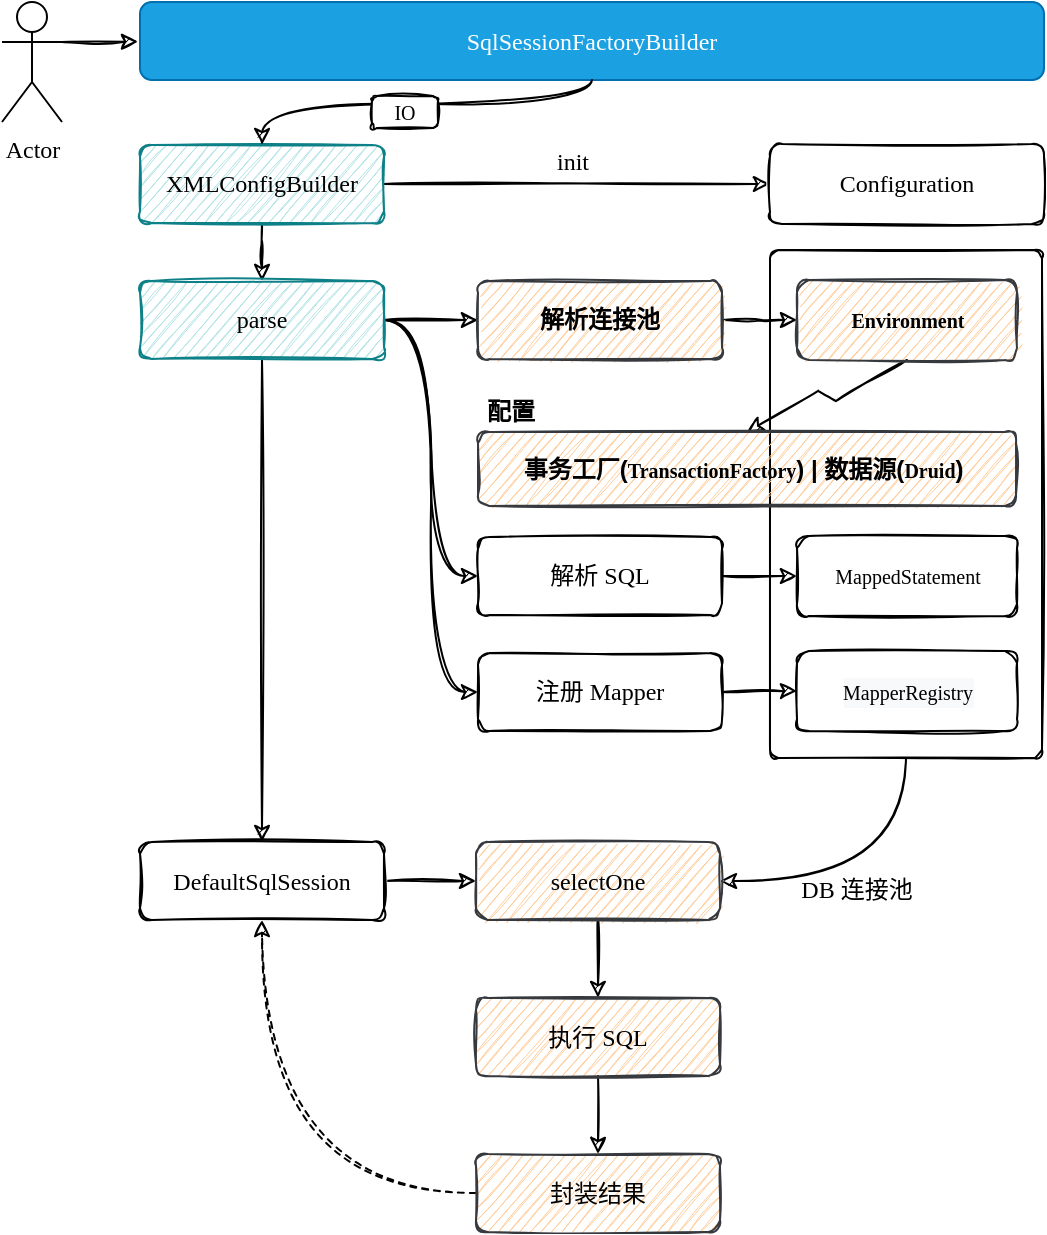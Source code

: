 <mxfile version="19.0.3" type="device" pages="3"><diagram id="1ZFd9oPnpf1UFlV3dA3a" name="设计"><mxGraphModel dx="757" dy="474" grid="0" gridSize="10" guides="1" tooltips="1" connect="1" arrows="1" fold="1" page="1" pageScale="1" pageWidth="900" pageHeight="1600" math="0" shadow="0"><root><mxCell id="0"/><mxCell id="1" parent="0"/><mxCell id="bvD7vXNONbQCVTIsFHxk-1" value="SqlSessionFactoryBuilder" style="rounded=1;whiteSpace=wrap;html=1;shadow=0;sketch=0;fontFamily=Comic Sans MS;fillColor=#1ba1e2;strokeColor=#006EAF;fillStyle=auto;fontColor=#ffffff;" vertex="1" parent="1"><mxGeometry x="79" y="23" width="452" height="39" as="geometry"/></mxCell><mxCell id="bvD7vXNONbQCVTIsFHxk-2" style="edgeStyle=orthogonalEdgeStyle;rounded=0;orthogonalLoop=1;jettySize=auto;html=1;exitX=1;exitY=0.5;exitDx=0;exitDy=0;entryX=0;entryY=0.5;entryDx=0;entryDy=0;sketch=1;" edge="1" parent="1" source="bvD7vXNONbQCVTIsFHxk-4" target="bvD7vXNONbQCVTIsFHxk-7"><mxGeometry relative="1" as="geometry"/></mxCell><mxCell id="bvD7vXNONbQCVTIsFHxk-3" style="edgeStyle=orthogonalEdgeStyle;rounded=0;sketch=1;orthogonalLoop=1;jettySize=auto;html=1;exitX=0.5;exitY=1;exitDx=0;exitDy=0;" edge="1" parent="1" source="bvD7vXNONbQCVTIsFHxk-4" target="bvD7vXNONbQCVTIsFHxk-19"><mxGeometry relative="1" as="geometry"/></mxCell><mxCell id="bvD7vXNONbQCVTIsFHxk-4" value="XMLConfigBuilder" style="rounded=1;whiteSpace=wrap;html=1;shadow=0;sketch=1;fontFamily=Comic Sans MS;fillColor=#b0e3e6;strokeColor=#0e8088;fillStyle=auto;" vertex="1" parent="1"><mxGeometry x="79" y="94.5" width="122" height="39" as="geometry"/></mxCell><mxCell id="bvD7vXNONbQCVTIsFHxk-5" style="edgeStyle=orthogonalEdgeStyle;curved=1;rounded=0;sketch=1;orthogonalLoop=1;jettySize=auto;html=1;entryX=0.5;entryY=0;entryDx=0;entryDy=0;fontFamily=Comic Sans MS;exitX=0.5;exitY=1;exitDx=0;exitDy=0;" edge="1" parent="1" source="bvD7vXNONbQCVTIsFHxk-1" target="bvD7vXNONbQCVTIsFHxk-4"><mxGeometry relative="1" as="geometry"><mxPoint x="316" y="114" as="sourcePoint"/><mxPoint x="140" y="94" as="targetPoint"/><Array as="points"><mxPoint x="305" y="74"/><mxPoint x="140" y="74"/></Array></mxGeometry></mxCell><mxCell id="bvD7vXNONbQCVTIsFHxk-6" value="IO" style="rounded=1;whiteSpace=wrap;html=1;shadow=0;labelBackgroundColor=none;sketch=1;fillStyle=auto;fontFamily=Comic Sans MS;fontSize=10;" vertex="1" parent="1"><mxGeometry x="195" y="70" width="33" height="16" as="geometry"/></mxCell><mxCell id="bvD7vXNONbQCVTIsFHxk-7" value="Configuration" style="rounded=1;whiteSpace=wrap;html=1;shadow=0;sketch=1;fontFamily=Comic Sans MS;fillStyle=auto;" vertex="1" parent="1"><mxGeometry x="394" y="94" width="137" height="40" as="geometry"/></mxCell><mxCell id="bvD7vXNONbQCVTIsFHxk-8" value="init" style="text;html=1;align=center;verticalAlign=middle;resizable=0;points=[];autosize=1;strokeColor=none;fillColor=none;fontFamily=Comic Sans MS;" vertex="1" parent="1"><mxGeometry x="280" y="94" width="29" height="18" as="geometry"/></mxCell><mxCell id="bvD7vXNONbQCVTIsFHxk-9" style="edgeStyle=orthogonalEdgeStyle;rounded=0;sketch=1;orthogonalLoop=1;jettySize=auto;html=1;exitX=0.5;exitY=1;exitDx=0;exitDy=0;entryX=1;entryY=0.5;entryDx=0;entryDy=0;curved=1;" edge="1" parent="1" source="bvD7vXNONbQCVTIsFHxk-10" target="bvD7vXNONbQCVTIsFHxk-31"><mxGeometry relative="1" as="geometry"/></mxCell><mxCell id="bvD7vXNONbQCVTIsFHxk-10" value="" style="rounded=1;whiteSpace=wrap;html=1;shadow=0;labelBackgroundColor=none;sketch=1;fillStyle=auto;fontFamily=Comic Sans MS;fontSize=10;arcSize=3;" vertex="1" parent="1"><mxGeometry x="394" y="147" width="136" height="254" as="geometry"/></mxCell><mxCell id="bvD7vXNONbQCVTIsFHxk-11" value="&lt;pre style=&quot;background-color: rgb(255 , 255 , 255)&quot;&gt;&lt;pre style=&quot;background-color: rgb(248 , 249 , 250)&quot;&gt;&lt;font face=&quot;Comic Sans MS&quot; style=&quot;font-size: 10px&quot;&gt;MapperRegistry&lt;/font&gt;&lt;/pre&gt;&lt;/pre&gt;" style="rounded=1;whiteSpace=wrap;html=1;shadow=0;sketch=1;fontFamily=Comic Sans MS;fillStyle=auto;" vertex="1" parent="1"><mxGeometry x="407.5" y="347.5" width="110" height="40" as="geometry"/></mxCell><mxCell id="bvD7vXNONbQCVTIsFHxk-12" style="edgeStyle=isometricEdgeStyle;rounded=0;sketch=1;orthogonalLoop=1;jettySize=auto;html=1;exitX=0.5;exitY=1;exitDx=0;exitDy=0;entryX=0.5;entryY=0;entryDx=0;entryDy=0;fontStyle=1" edge="1" parent="1" source="bvD7vXNONbQCVTIsFHxk-13" target="bvD7vXNONbQCVTIsFHxk-26"><mxGeometry relative="1" as="geometry"/></mxCell><mxCell id="bvD7vXNONbQCVTIsFHxk-13" value="&lt;pre&gt;&lt;pre&gt;&lt;font face=&quot;Comic Sans MS&quot; style=&quot;font-size: 10px&quot;&gt;Environment&lt;/font&gt;&lt;/pre&gt;&lt;/pre&gt;" style="rounded=1;whiteSpace=wrap;html=1;shadow=0;sketch=1;fontFamily=Comic Sans MS;fillStyle=auto;fillColor=#ffcc99;strokeColor=#36393d;fontStyle=1" vertex="1" parent="1"><mxGeometry x="407.5" y="162" width="110" height="40" as="geometry"/></mxCell><mxCell id="bvD7vXNONbQCVTIsFHxk-14" value="&lt;pre style=&quot;background-color: rgb(255 , 255 , 255)&quot;&gt;&lt;font face=&quot;Comic Sans MS&quot; style=&quot;font-size: 10px&quot;&gt;MappedStatement&lt;/font&gt;&lt;/pre&gt;" style="rounded=1;whiteSpace=wrap;html=1;shadow=0;sketch=1;fontFamily=Comic Sans MS;fillStyle=auto;" vertex="1" parent="1"><mxGeometry x="407.5" y="290" width="110" height="40" as="geometry"/></mxCell><mxCell id="bvD7vXNONbQCVTIsFHxk-15" style="edgeStyle=orthogonalEdgeStyle;rounded=0;sketch=1;orthogonalLoop=1;jettySize=auto;html=1;exitX=1;exitY=0.5;exitDx=0;exitDy=0;entryX=0;entryY=0.5;entryDx=0;entryDy=0;" edge="1" parent="1" source="bvD7vXNONbQCVTIsFHxk-19" target="bvD7vXNONbQCVTIsFHxk-21"><mxGeometry relative="1" as="geometry"/></mxCell><mxCell id="bvD7vXNONbQCVTIsFHxk-16" style="edgeStyle=orthogonalEdgeStyle;rounded=0;sketch=1;orthogonalLoop=1;jettySize=auto;html=1;exitX=1;exitY=0.5;exitDx=0;exitDy=0;entryX=0;entryY=0.5;entryDx=0;entryDy=0;curved=1;" edge="1" parent="1" source="bvD7vXNONbQCVTIsFHxk-19" target="bvD7vXNONbQCVTIsFHxk-23"><mxGeometry relative="1" as="geometry"/></mxCell><mxCell id="bvD7vXNONbQCVTIsFHxk-17" style="edgeStyle=orthogonalEdgeStyle;curved=1;rounded=0;sketch=1;orthogonalLoop=1;jettySize=auto;html=1;exitX=1;exitY=0.5;exitDx=0;exitDy=0;entryX=0;entryY=0.5;entryDx=0;entryDy=0;" edge="1" parent="1" source="bvD7vXNONbQCVTIsFHxk-19" target="bvD7vXNONbQCVTIsFHxk-25"><mxGeometry relative="1" as="geometry"/></mxCell><mxCell id="bvD7vXNONbQCVTIsFHxk-18" style="rounded=0;sketch=1;orthogonalLoop=1;jettySize=auto;html=1;exitX=0.5;exitY=1;exitDx=0;exitDy=0;" edge="1" parent="1" source="bvD7vXNONbQCVTIsFHxk-19" target="bvD7vXNONbQCVTIsFHxk-29"><mxGeometry relative="1" as="geometry"/></mxCell><mxCell id="bvD7vXNONbQCVTIsFHxk-19" value="parse" style="rounded=1;whiteSpace=wrap;html=1;shadow=0;sketch=1;fontFamily=Comic Sans MS;fillColor=#b0e3e6;strokeColor=#0e8088;fillStyle=auto;" vertex="1" parent="1"><mxGeometry x="79" y="162.5" width="122" height="39" as="geometry"/></mxCell><mxCell id="bvD7vXNONbQCVTIsFHxk-20" style="edgeStyle=orthogonalEdgeStyle;rounded=0;sketch=1;orthogonalLoop=1;jettySize=auto;html=1;exitX=1;exitY=0.5;exitDx=0;exitDy=0;fontStyle=1" edge="1" parent="1" source="bvD7vXNONbQCVTIsFHxk-21" target="bvD7vXNONbQCVTIsFHxk-13"><mxGeometry relative="1" as="geometry"/></mxCell><mxCell id="bvD7vXNONbQCVTIsFHxk-21" value="解析连接池" style="rounded=1;whiteSpace=wrap;html=1;shadow=0;sketch=1;fontFamily=Comic Sans MS;fillColor=#ffcc99;strokeColor=#36393d;fillStyle=auto;fontStyle=1" vertex="1" parent="1"><mxGeometry x="248" y="162.5" width="122" height="39" as="geometry"/></mxCell><mxCell id="bvD7vXNONbQCVTIsFHxk-22" style="rounded=0;sketch=1;orthogonalLoop=1;jettySize=auto;html=1;exitX=1;exitY=0.5;exitDx=0;exitDy=0;entryX=0;entryY=0.5;entryDx=0;entryDy=0;" edge="1" parent="1" source="bvD7vXNONbQCVTIsFHxk-23" target="bvD7vXNONbQCVTIsFHxk-14"><mxGeometry relative="1" as="geometry"/></mxCell><mxCell id="bvD7vXNONbQCVTIsFHxk-23" value="解析 SQL" style="rounded=1;whiteSpace=wrap;html=1;shadow=0;sketch=1;fontFamily=Comic Sans MS;fillStyle=auto;" vertex="1" parent="1"><mxGeometry x="248" y="290.5" width="122" height="39" as="geometry"/></mxCell><mxCell id="bvD7vXNONbQCVTIsFHxk-24" style="rounded=0;sketch=1;orthogonalLoop=1;jettySize=auto;html=1;exitX=1;exitY=0.5;exitDx=0;exitDy=0;entryX=0;entryY=0.5;entryDx=0;entryDy=0;" edge="1" parent="1" source="bvD7vXNONbQCVTIsFHxk-25" target="bvD7vXNONbQCVTIsFHxk-11"><mxGeometry relative="1" as="geometry"/></mxCell><mxCell id="bvD7vXNONbQCVTIsFHxk-25" value="注册 Mapper" style="rounded=1;whiteSpace=wrap;html=1;shadow=0;sketch=1;fontFamily=Comic Sans MS;fillStyle=auto;" vertex="1" parent="1"><mxGeometry x="248" y="348.5" width="122" height="39" as="geometry"/></mxCell><mxCell id="bvD7vXNONbQCVTIsFHxk-26" value="事务工厂(&lt;font face=&quot;Comic Sans MS&quot; style=&quot;font-size: 10px&quot;&gt;TransactionFactory&lt;/font&gt;) | 数据源(&lt;font face=&quot;Comic Sans MS&quot; style=&quot;font-size: 10px&quot;&gt;Druid&lt;/font&gt;)&amp;nbsp;" style="rounded=1;whiteSpace=wrap;html=1;fillColor=#ffcc99;strokeColor=#36393d;sketch=1;fontStyle=1" vertex="1" parent="1"><mxGeometry x="248" y="238" width="269" height="37" as="geometry"/></mxCell><mxCell id="bvD7vXNONbQCVTIsFHxk-27" value="&lt;b&gt;配置&lt;/b&gt;" style="text;html=1;align=center;verticalAlign=middle;resizable=0;points=[];autosize=1;" vertex="1" parent="1"><mxGeometry x="247" y="219" width="34" height="18" as="geometry"/></mxCell><mxCell id="bvD7vXNONbQCVTIsFHxk-28" style="edgeStyle=none;rounded=0;sketch=1;orthogonalLoop=1;jettySize=auto;html=1;exitX=1;exitY=0.5;exitDx=0;exitDy=0;entryX=0;entryY=0.5;entryDx=0;entryDy=0;" edge="1" parent="1" source="bvD7vXNONbQCVTIsFHxk-29" target="bvD7vXNONbQCVTIsFHxk-31"><mxGeometry relative="1" as="geometry"/></mxCell><mxCell id="bvD7vXNONbQCVTIsFHxk-29" value="DefaultSqlSession" style="rounded=1;whiteSpace=wrap;html=1;shadow=0;sketch=1;fontFamily=Comic Sans MS;fillStyle=auto;" vertex="1" parent="1"><mxGeometry x="79" y="443" width="122" height="39" as="geometry"/></mxCell><mxCell id="bvD7vXNONbQCVTIsFHxk-30" style="edgeStyle=orthogonalEdgeStyle;curved=1;rounded=0;sketch=1;orthogonalLoop=1;jettySize=auto;html=1;exitX=0.5;exitY=1;exitDx=0;exitDy=0;entryX=0.5;entryY=0;entryDx=0;entryDy=0;" edge="1" parent="1" source="bvD7vXNONbQCVTIsFHxk-31" target="bvD7vXNONbQCVTIsFHxk-34"><mxGeometry relative="1" as="geometry"/></mxCell><mxCell id="bvD7vXNONbQCVTIsFHxk-31" value="selectOne" style="rounded=1;whiteSpace=wrap;html=1;shadow=0;sketch=1;fontFamily=Comic Sans MS;fillStyle=auto;fillColor=#ffcc99;strokeColor=#36393d;" vertex="1" parent="1"><mxGeometry x="247" y="443" width="122" height="39" as="geometry"/></mxCell><mxCell id="bvD7vXNONbQCVTIsFHxk-32" value="&lt;font face=&quot;Comic Sans MS&quot;&gt;DB 连接池&lt;/font&gt;" style="text;html=1;align=center;verticalAlign=middle;resizable=0;points=[];autosize=1;" vertex="1" parent="1"><mxGeometry x="404" y="457" width="66" height="19" as="geometry"/></mxCell><mxCell id="bvD7vXNONbQCVTIsFHxk-33" style="rounded=0;sketch=1;orthogonalLoop=1;jettySize=auto;html=1;exitX=0.5;exitY=1;exitDx=0;exitDy=0;entryX=0.5;entryY=0;entryDx=0;entryDy=0;" edge="1" parent="1" source="bvD7vXNONbQCVTIsFHxk-34" target="bvD7vXNONbQCVTIsFHxk-36"><mxGeometry relative="1" as="geometry"/></mxCell><mxCell id="bvD7vXNONbQCVTIsFHxk-34" value="执行 SQL" style="rounded=1;whiteSpace=wrap;html=1;shadow=0;sketch=1;fontFamily=Comic Sans MS;fillStyle=auto;fillColor=#ffcc99;strokeColor=#36393d;" vertex="1" parent="1"><mxGeometry x="247" y="521" width="122" height="39" as="geometry"/></mxCell><mxCell id="bvD7vXNONbQCVTIsFHxk-35" style="edgeStyle=orthogonalEdgeStyle;curved=1;rounded=0;sketch=1;orthogonalLoop=1;jettySize=auto;html=1;exitX=0;exitY=0.5;exitDx=0;exitDy=0;entryX=0.5;entryY=1;entryDx=0;entryDy=0;dashed=1;" edge="1" parent="1" source="bvD7vXNONbQCVTIsFHxk-36" target="bvD7vXNONbQCVTIsFHxk-29"><mxGeometry relative="1" as="geometry"/></mxCell><mxCell id="bvD7vXNONbQCVTIsFHxk-36" value="封装结果" style="rounded=1;whiteSpace=wrap;html=1;shadow=0;sketch=1;fontFamily=Comic Sans MS;fillStyle=auto;fillColor=#ffcc99;strokeColor=#36393d;" vertex="1" parent="1"><mxGeometry x="247" y="599" width="122" height="39" as="geometry"/></mxCell><mxCell id="bvD7vXNONbQCVTIsFHxk-37" style="rounded=0;sketch=1;orthogonalLoop=1;jettySize=auto;html=1;exitX=1;exitY=0.333;exitDx=0;exitDy=0;exitPerimeter=0;" edge="1" parent="1" source="bvD7vXNONbQCVTIsFHxk-38"><mxGeometry relative="1" as="geometry"><mxPoint x="78" y="42.8" as="targetPoint"/></mxGeometry></mxCell><mxCell id="bvD7vXNONbQCVTIsFHxk-38" value="Actor" style="shape=umlActor;verticalLabelPosition=bottom;verticalAlign=top;html=1;outlineConnect=0;shadow=0;sketch=0;fontFamily=Comic Sans MS;" vertex="1" parent="1"><mxGeometry x="10" y="23" width="30" height="60" as="geometry"/></mxCell></root></mxGraphModel></diagram><diagram id="Aj17IGB6Tbf1HHIZe9hO" name="UML"><mxGraphModel dx="1451" dy="1058" grid="0" gridSize="10" guides="1" tooltips="1" connect="1" arrows="1" fold="1" page="0" pageScale="1" pageWidth="827" pageHeight="1169" math="0" shadow="0"><root><mxCell id="0"/><mxCell id="1" parent="0"/><mxCell id="KdhOVONuybNCYtjmHH9S-19" value="" style="rounded=1;whiteSpace=wrap;html=1;labelBackgroundColor=none;fontFamily=Comic Sans MS;fontSize=12;fillColor=none;arcSize=3;strokeColor=#CC0000;" vertex="1" parent="1"><mxGeometry x="517" y="1054" width="856" height="480" as="geometry"/></mxCell><mxCell id="eG1uduHdsEv0HCsjPkXU-1" value="" style="rounded=1;whiteSpace=wrap;html=1;labelBackgroundColor=none;sketch=0;fontFamily=Comic Sans MS;fontSize=12;fillColor=none;arcSize=7;" vertex="1" parent="1"><mxGeometry x="64" y="-47.0" width="157" height="159" as="geometry"/></mxCell><mxCell id="eG1uduHdsEv0HCsjPkXU-2" value="" style="rounded=1;whiteSpace=wrap;html=1;labelBackgroundColor=none;sketch=0;fontFamily=Comic Sans MS;fontSize=12;fontColor=#ffffff;fillColor=#008a00;strokeColor=none;arcSize=0;" vertex="1" parent="1"><mxGeometry x="78.5" y="-30.0" width="57" height="19" as="geometry"/></mxCell><mxCell id="eG1uduHdsEv0HCsjPkXU-3" value="接口" style="text;html=1;align=center;verticalAlign=middle;resizable=0;points=[];autosize=1;strokeColor=none;fillColor=none;fontSize=12;fontFamily=Comic Sans MS;fontColor=#000000;" vertex="1" parent="1"><mxGeometry x="139.5" y="-30.0" width="34" height="18" as="geometry"/></mxCell><mxCell id="eG1uduHdsEv0HCsjPkXU-4" value="" style="rounded=1;whiteSpace=wrap;html=1;labelBackgroundColor=none;sketch=0;fontFamily=Comic Sans MS;fontSize=12;fontColor=#000000;fillColor=#f0a30a;strokeColor=none;arcSize=0;" vertex="1" parent="1"><mxGeometry x="78.5" y="-6.0" width="57" height="19" as="geometry"/></mxCell><mxCell id="eG1uduHdsEv0HCsjPkXU-5" value="接口实现类" style="text;html=1;align=center;verticalAlign=middle;resizable=0;points=[];autosize=1;strokeColor=none;fillColor=none;fontSize=12;fontFamily=Comic Sans MS;fontColor=#000000;" vertex="1" parent="1"><mxGeometry x="139.5" y="-5.0" width="70" height="18" as="geometry"/></mxCell><mxCell id="eG1uduHdsEv0HCsjPkXU-6" value="" style="rounded=1;whiteSpace=wrap;html=1;labelBackgroundColor=none;sketch=0;fontFamily=Comic Sans MS;fontSize=12;fillColor=#1ba1e2;strokeColor=none;arcSize=0;fontColor=#ffffff;" vertex="1" parent="1"><mxGeometry x="78.5" y="20.0" width="57" height="19" as="geometry"/></mxCell><mxCell id="eG1uduHdsEv0HCsjPkXU-7" value="普通类" style="text;html=1;align=center;verticalAlign=middle;resizable=0;points=[];autosize=1;strokeColor=none;fillColor=none;fontSize=12;fontFamily=Comic Sans MS;fontColor=#000000;" vertex="1" parent="1"><mxGeometry x="139.5" y="20.0" width="46" height="18" as="geometry"/></mxCell><mxCell id="eG1uduHdsEv0HCsjPkXU-8" value="" style="rounded=1;whiteSpace=wrap;html=1;labelBackgroundColor=none;sketch=0;fontFamily=Comic Sans MS;fontSize=12;arcSize=0;fillColor=#a20025;fontColor=#ffffff;strokeColor=none;" vertex="1" parent="1"><mxGeometry x="78.5" y="47.0" width="57" height="19" as="geometry"/></mxCell><mxCell id="eG1uduHdsEv0HCsjPkXU-9" value="抽象类" style="text;html=1;align=center;verticalAlign=middle;resizable=0;points=[];autosize=1;strokeColor=none;fillColor=none;fontSize=12;fontFamily=Comic Sans MS;fontColor=#000000;" vertex="1" parent="1"><mxGeometry x="139.5" y="47.5" width="46" height="18" as="geometry"/></mxCell><mxCell id="DOtswHaxq9l2Jd8lr7ni-12" style="rounded=0;orthogonalLoop=1;jettySize=auto;html=1;exitX=0.5;exitY=0;exitDx=0;exitDy=0;fontFamily=Comic Sans MS;fontColor=#CC0000;endArrow=block;endFill=0;" edge="1" parent="1" source="Zq0Yj2pPn9fky1gTvl49-1" target="DOtswHaxq9l2Jd8lr7ni-8"><mxGeometry relative="1" as="geometry"/></mxCell><mxCell id="DOtswHaxq9l2Jd8lr7ni-13" value="&lt;font color=&quot;#000000&quot;&gt;继承&lt;/font&gt;" style="edgeLabel;html=1;align=center;verticalAlign=middle;resizable=0;points=[];fontFamily=Comic Sans MS;fontColor=#CC0000;" vertex="1" connectable="0" parent="DOtswHaxq9l2Jd8lr7ni-12"><mxGeometry x="0.048" relative="1" as="geometry"><mxPoint x="1" as="offset"/></mxGeometry></mxCell><mxCell id="Zq0Yj2pPn9fky1gTvl49-1" value="XMLConfigBuilder" style="swimlane;fontStyle=1;align=center;verticalAlign=top;childLayout=stackLayout;horizontal=1;startSize=26;horizontalStack=0;resizeParent=1;resizeParentMax=0;resizeLast=0;collapsible=1;marginBottom=0;rounded=0;sketch=0;fontFamily=Comic Sans MS;fontSize=12;fillColor=#1ba1e2;strokeColor=#006EAF;labelBackgroundColor=none;fontColor=#ffffff;" vertex="1" parent="1"><mxGeometry x="441" y="372" width="243" height="112" as="geometry"><mxRectangle x="3" y="12" width="172" height="26" as="alternateBounds"/></mxGeometry></mxCell><mxCell id="Zq0Yj2pPn9fky1gTvl49-2" value="-root：Element" style="text;strokeColor=none;fillColor=none;align=left;verticalAlign=top;spacingLeft=4;spacingRight=4;overflow=hidden;rotatable=0;points=[[0,0.5],[1,0.5]];portConstraint=eastwest;rounded=0;sketch=1;fontFamily=Comic Sans MS;fontSize=12;fontColor=#000000;whiteSpace=wrap;" vertex="1" parent="Zq0Yj2pPn9fky1gTvl49-1"><mxGeometry y="26" width="243" height="21" as="geometry"/></mxCell><mxCell id="Zq0Yj2pPn9fky1gTvl49-3" value="" style="line;strokeWidth=1;fillColor=none;align=left;verticalAlign=middle;spacingTop=-1;spacingLeft=3;spacingRight=3;rotatable=0;labelPosition=right;points=[];portConstraint=eastwest;rounded=0;sketch=1;fontFamily=Comic Sans MS;fontSize=14;fontColor=#000000;" vertex="1" parent="Zq0Yj2pPn9fky1gTvl49-1"><mxGeometry y="47" width="243" height="8" as="geometry"/></mxCell><mxCell id="Zq0Yj2pPn9fky1gTvl49-4" value="+&lt;span style=&quot;font-size: 9pt;&quot;&gt;parse()&lt;/span&gt;&lt;span&gt;：&lt;/span&gt;&lt;span style=&quot;font-size: 9pt;&quot;&gt;Configuration&lt;br&gt;&lt;/span&gt;&lt;font color=&quot;#cc0000&quot;&gt;&lt;span&gt;-&lt;/span&gt;&lt;span style=&quot;font-size: 9pt;&quot;&gt;environmentsElement(Element context)&lt;/span&gt;&lt;/font&gt;&lt;span&gt;&lt;br&gt;&lt;/span&gt;-&lt;span style=&quot;font-size: 9pt;&quot;&gt;mapperElement(Element mappers)&lt;/span&gt;" style="text;strokeColor=none;fillColor=none;align=left;verticalAlign=top;spacingLeft=4;spacingRight=4;overflow=hidden;rotatable=0;points=[[0,0.5],[1,0.5]];portConstraint=eastwest;rounded=1;sketch=1;fontFamily=Comic Sans MS;fontSize=12;fontColor=#000000;whiteSpace=wrap;html=1;" vertex="1" parent="Zq0Yj2pPn9fky1gTvl49-1"><mxGeometry y="55" width="243" height="57" as="geometry"/></mxCell><mxCell id="DOtswHaxq9l2Jd8lr7ni-5" value="BaseBuilder" style="swimlane;fontStyle=3;align=center;verticalAlign=top;childLayout=stackLayout;horizontal=1;startSize=26;horizontalStack=0;resizeParent=1;resizeParentMax=0;resizeLast=0;collapsible=1;marginBottom=0;rounded=0;sketch=0;fontFamily=Comic Sans MS;fontSize=12;fillColor=#a20025;strokeColor=#6F0000;labelBackgroundColor=none;fontColor=#ffffff;" vertex="1" parent="1"><mxGeometry x="441" y="209" width="243" height="100" as="geometry"><mxRectangle x="3" y="12" width="172" height="26" as="alternateBounds"/></mxGeometry></mxCell><mxCell id="DOtswHaxq9l2Jd8lr7ni-6" value="-configuration：Configuration&#10;-typeAliasRegistry：TypeAliasRegistry" style="text;strokeColor=none;fillColor=none;align=left;verticalAlign=top;spacingLeft=4;spacingRight=4;overflow=hidden;rotatable=0;points=[[0,0.5],[1,0.5]];portConstraint=eastwest;rounded=0;sketch=1;fontFamily=Comic Sans MS;fontSize=12;fontColor=#000000;whiteSpace=wrap;" vertex="1" parent="DOtswHaxq9l2Jd8lr7ni-5"><mxGeometry y="26" width="243" height="38" as="geometry"/></mxCell><mxCell id="DOtswHaxq9l2Jd8lr7ni-7" value="" style="line;strokeWidth=1;fillColor=none;align=left;verticalAlign=middle;spacingTop=-1;spacingLeft=3;spacingRight=3;rotatable=0;labelPosition=right;points=[];portConstraint=eastwest;rounded=0;sketch=1;fontFamily=Comic Sans MS;fontSize=14;fontColor=#000000;" vertex="1" parent="DOtswHaxq9l2Jd8lr7ni-5"><mxGeometry y="64" width="243" height="8" as="geometry"/></mxCell><mxCell id="DOtswHaxq9l2Jd8lr7ni-8" value="+&lt;span style=&quot;font-size: 9pt;&quot;&gt;getConfiguration()&lt;/span&gt;" style="text;strokeColor=none;fillColor=none;align=left;verticalAlign=top;spacingLeft=4;spacingRight=4;overflow=hidden;rotatable=0;points=[[0,0.5],[1,0.5]];portConstraint=eastwest;rounded=1;sketch=1;fontFamily=Comic Sans MS;fontSize=12;fontColor=#000000;whiteSpace=wrap;html=1;" vertex="1" parent="DOtswHaxq9l2Jd8lr7ni-5"><mxGeometry y="72" width="243" height="28" as="geometry"/></mxCell><mxCell id="DOtswHaxq9l2Jd8lr7ni-10" value="" style="rounded=1;whiteSpace=wrap;html=1;labelBackgroundColor=none;sketch=0;fontFamily=Comic Sans MS;fontSize=12;arcSize=0;" vertex="1" parent="1"><mxGeometry x="78.5" y="77.0" width="57" height="19" as="geometry"/></mxCell><mxCell id="DOtswHaxq9l2Jd8lr7ni-11" value="测试类" style="text;html=1;align=center;verticalAlign=middle;resizable=0;points=[];autosize=1;strokeColor=none;fillColor=none;fontSize=12;fontFamily=Comic Sans MS;fontColor=#000000;" vertex="1" parent="1"><mxGeometry x="139.5" y="77.5" width="46" height="18" as="geometry"/></mxCell><mxCell id="iIUVGt34ntGrtPYa9akg-42" style="edgeStyle=elbowEdgeStyle;rounded=0;orthogonalLoop=1;jettySize=auto;elbow=vertical;html=1;exitX=0.25;exitY=0;exitDx=0;exitDy=0;entryX=0.586;entryY=0.937;entryDx=0;entryDy=0;entryPerimeter=0;fontFamily=Comic Sans MS;fontColor=#000000;endArrow=open;endFill=0;dashed=1;" edge="1" parent="1" source="wywqxE8KBvIfl0lUlaf4-1" target="iIUVGt34ntGrtPYa9akg-10"><mxGeometry relative="1" as="geometry"/></mxCell><mxCell id="iIUVGt34ntGrtPYa9akg-43" value="依赖" style="edgeLabel;html=1;align=center;verticalAlign=middle;resizable=0;points=[];fontFamily=Comic Sans MS;fontColor=#000000;" vertex="1" connectable="0" parent="iIUVGt34ntGrtPYa9akg-42"><mxGeometry x="-0.274" y="3" relative="1" as="geometry"><mxPoint as="offset"/></mxGeometry></mxCell><mxCell id="iIUVGt34ntGrtPYa9akg-45" style="edgeStyle=elbowEdgeStyle;rounded=0;orthogonalLoop=1;jettySize=auto;elbow=vertical;html=1;dashed=1;fontFamily=Comic Sans MS;fontColor=#000000;endArrow=open;endFill=0;" edge="1" parent="1" target="iIUVGt34ntGrtPYa9akg-24"><mxGeometry relative="1" as="geometry"><mxPoint x="970" y="291" as="sourcePoint"/><Array as="points"><mxPoint x="970" y="277"/><mxPoint x="970" y="271"/></Array></mxGeometry></mxCell><mxCell id="iIUVGt34ntGrtPYa9akg-46" value="依赖" style="edgeLabel;html=1;align=center;verticalAlign=middle;resizable=0;points=[];fontFamily=Comic Sans MS;fontColor=#000000;" vertex="1" connectable="0" parent="iIUVGt34ntGrtPYa9akg-45"><mxGeometry x="-0.217" y="3" relative="1" as="geometry"><mxPoint as="offset"/></mxGeometry></mxCell><mxCell id="wywqxE8KBvIfl0lUlaf4-1" value="Configuration" style="swimlane;fontStyle=1;align=center;verticalAlign=top;childLayout=stackLayout;horizontal=1;startSize=26;horizontalStack=0;resizeParent=1;resizeParentMax=0;resizeLast=0;collapsible=1;marginBottom=0;rounded=0;sketch=0;fontFamily=Comic Sans MS;fontSize=12;labelBackgroundColor=none;fillColor=#1ba1e2;fontColor=#ffffff;strokeColor=#006EAF;" vertex="1" parent="1"><mxGeometry x="722" y="293" width="327" height="191" as="geometry"><mxRectangle x="3" y="12" width="172" height="26" as="alternateBounds"/></mxGeometry></mxCell><mxCell id="wywqxE8KBvIfl0lUlaf4-2" value="#environment：Environment&#10;#mapperRegistry：MapperRegistry&#10;#mappedStatements：Map&lt;string, mappedstatement&gt;&#10;#typeAliasRegistry：TypeAliasRegistry" style="text;strokeColor=none;fillColor=none;align=left;verticalAlign=top;spacingLeft=4;spacingRight=4;overflow=hidden;rotatable=0;points=[[0,0.5],[1,0.5]];portConstraint=eastwest;rounded=0;sketch=1;fontFamily=Comic Sans MS;fontSize=12;fontColor=#000000;whiteSpace=wrap;labelBackgroundColor=none;" vertex="1" parent="wywqxE8KBvIfl0lUlaf4-1"><mxGeometry y="26" width="327" height="69" as="geometry"/></mxCell><mxCell id="wywqxE8KBvIfl0lUlaf4-3" value="" style="line;strokeWidth=1;fillColor=none;align=left;verticalAlign=middle;spacingTop=-1;spacingLeft=3;spacingRight=3;rotatable=0;labelPosition=right;points=[];portConstraint=eastwest;rounded=0;sketch=1;fontFamily=Comic Sans MS;fontSize=14;fontColor=#000000;" vertex="1" parent="wywqxE8KBvIfl0lUlaf4-1"><mxGeometry y="95" width="327" height="8" as="geometry"/></mxCell><mxCell id="wywqxE8KBvIfl0lUlaf4-4" value="+&amp;nbsp;&lt;span style=&quot;font-size: 9pt&quot;&gt;addMapper(Class&amp;lt;&lt;/span&gt;&lt;span style=&quot;font-size: 9pt ; color: rgb(32 , 153 , 157)&quot;&gt;T&lt;/span&gt;&lt;span style=&quot;font-size: 9pt&quot;&gt;&amp;gt; type)&lt;br&gt;+&amp;nbsp;&lt;/span&gt;&lt;span style=&quot;font-size: 9pt&quot;&gt;addMappedStatement(MappedStatement ms)&lt;br&gt;+&amp;nbsp;&lt;/span&gt;&lt;span style=&quot;background-color: rgb(255, 255, 255); font-size: 9pt;&quot;&gt;getTypeAliasRegistry()&lt;br&gt;+&amp;nbsp;&lt;/span&gt;&lt;span style=&quot;background-color: rgb(255, 255, 255); font-size: 9pt;&quot;&gt;getEnvironment()&lt;br&gt;+&amp;nbsp;&lt;/span&gt;&lt;span style=&quot;background-color: rgb(255, 255, 255); font-size: 9pt;&quot;&gt;setEnvironment(Environment environment)&lt;/span&gt;" style="text;strokeColor=none;fillColor=none;align=left;verticalAlign=top;spacingLeft=4;spacingRight=4;overflow=hidden;rotatable=0;points=[[0,0.5],[1,0.5]];portConstraint=eastwest;rounded=1;sketch=1;fontFamily=Comic Sans MS;fontSize=12;fontColor=#000000;whiteSpace=wrap;html=1;" vertex="1" parent="wywqxE8KBvIfl0lUlaf4-1"><mxGeometry y="103" width="327" height="88" as="geometry"/></mxCell><mxCell id="U8xM0eJzzX83lwAGTsFu-1" value="TypeAliasRegistry" style="swimlane;fontStyle=1;align=center;verticalAlign=top;childLayout=stackLayout;horizontal=1;startSize=26;horizontalStack=0;resizeParent=1;resizeParentMax=0;resizeLast=0;collapsible=1;marginBottom=0;rounded=0;sketch=0;fontFamily=Comic Sans MS;fontSize=12;fillColor=#1ba1e2;strokeColor=#006EAF;labelBackgroundColor=none;fontColor=#ffffff;" vertex="1" parent="1"><mxGeometry x="1074" y="217" width="243" height="112" as="geometry"><mxRectangle x="3" y="12" width="172" height="26" as="alternateBounds"/></mxGeometry></mxCell><mxCell id="U8xM0eJzzX83lwAGTsFu-2" value="-TYPE_ALIASES：Map&lt;String, Class&lt;?&gt;&gt;" style="text;strokeColor=none;fillColor=none;align=left;verticalAlign=top;spacingLeft=4;spacingRight=4;overflow=hidden;rotatable=0;points=[[0,0.5],[1,0.5]];portConstraint=eastwest;rounded=0;sketch=1;fontFamily=Comic Sans MS;fontSize=12;fontColor=#000000;whiteSpace=wrap;" vertex="1" parent="U8xM0eJzzX83lwAGTsFu-1"><mxGeometry y="26" width="243" height="21" as="geometry"/></mxCell><mxCell id="U8xM0eJzzX83lwAGTsFu-3" value="" style="line;strokeWidth=1;fillColor=none;align=left;verticalAlign=middle;spacingTop=-1;spacingLeft=3;spacingRight=3;rotatable=0;labelPosition=right;points=[];portConstraint=eastwest;rounded=0;sketch=1;fontFamily=Comic Sans MS;fontSize=14;fontColor=#000000;" vertex="1" parent="U8xM0eJzzX83lwAGTsFu-1"><mxGeometry y="47" width="243" height="8" as="geometry"/></mxCell><mxCell id="U8xM0eJzzX83lwAGTsFu-4" value="+&lt;span style=&quot;background-color: rgb(255, 255, 255); font-size: 9pt;&quot;&gt;registerAlias(String alias, Class&amp;lt;?&amp;gt; value)&lt;br&gt;+&lt;/span&gt;&lt;span style=&quot;background-color: rgb(255, 255, 255); font-size: 9pt;&quot;&gt;resolveAlias(String string)&lt;/span&gt;" style="text;strokeColor=none;fillColor=none;align=left;verticalAlign=top;spacingLeft=4;spacingRight=4;overflow=hidden;rotatable=0;points=[[0,0.5],[1,0.5]];portConstraint=eastwest;rounded=1;sketch=1;fontFamily=Comic Sans MS;fontSize=12;fontColor=#000000;whiteSpace=wrap;html=1;" vertex="1" parent="U8xM0eJzzX83lwAGTsFu-1"><mxGeometry y="55" width="243" height="57" as="geometry"/></mxCell><mxCell id="iIUVGt34ntGrtPYa9akg-1" style="edgeStyle=none;rounded=0;orthogonalLoop=1;jettySize=auto;html=1;exitX=0;exitY=0.5;exitDx=0;exitDy=0;entryX=1;entryY=0.5;entryDx=0;entryDy=0;fontFamily=Comic Sans MS;fontColor=#CC0000;endArrow=diamond;endFill=0;" edge="1" parent="1" source="U8xM0eJzzX83lwAGTsFu-2" target="DOtswHaxq9l2Jd8lr7ni-6"><mxGeometry relative="1" as="geometry"/></mxCell><mxCell id="iIUVGt34ntGrtPYa9akg-2" value="&lt;font color=&quot;#000000&quot;&gt;组合&lt;/font&gt;" style="edgeLabel;html=1;align=center;verticalAlign=middle;resizable=0;points=[];fontFamily=Comic Sans MS;fontColor=#CC0000;" vertex="1" connectable="0" parent="iIUVGt34ntGrtPYa9akg-1"><mxGeometry x="-0.141" y="1" relative="1" as="geometry"><mxPoint x="-33" y="-46" as="offset"/></mxGeometry></mxCell><mxCell id="iIUVGt34ntGrtPYa9akg-39" style="edgeStyle=elbowEdgeStyle;rounded=0;orthogonalLoop=1;jettySize=auto;html=1;exitX=0.5;exitY=0;exitDx=0;exitDy=0;fontFamily=Comic Sans MS;fontColor=#000000;endArrow=diamondThin;endFill=0;entryX=0.5;entryY=0;entryDx=0;entryDy=0;elbow=vertical;" edge="1" parent="1" source="iIUVGt34ntGrtPYa9akg-3" target="iIUVGt34ntGrtPYa9akg-25"><mxGeometry relative="1" as="geometry"><mxPoint x="1356.667" y="-136.81" as="targetPoint"/><Array as="points"><mxPoint x="1140" y="-121"/></Array></mxGeometry></mxCell><mxCell id="iIUVGt34ntGrtPYa9akg-40" value="组合" style="edgeLabel;html=1;align=center;verticalAlign=middle;resizable=0;points=[];fontFamily=Comic Sans MS;fontColor=#000000;" vertex="1" connectable="0" parent="iIUVGt34ntGrtPYa9akg-39"><mxGeometry x="0.165" y="-1" relative="1" as="geometry"><mxPoint as="offset"/></mxGeometry></mxCell><mxCell id="iIUVGt34ntGrtPYa9akg-3" value="DataSourceFactory" style="swimlane;fontStyle=1;align=center;verticalAlign=top;childLayout=stackLayout;horizontal=1;startSize=26;horizontalStack=0;resizeParent=1;resizeParentMax=0;resizeLast=0;collapsible=1;marginBottom=0;rounded=0;sketch=0;fontFamily=Comic Sans MS;fontSize=12;fillColor=#008a00;strokeColor=#005700;labelBackgroundColor=none;fontColor=#ffffff;" vertex="1" parent="1"><mxGeometry x="688" y="-74" width="198" height="100" as="geometry"><mxRectangle x="3" y="12" width="172" height="26" as="alternateBounds"/></mxGeometry></mxCell><mxCell id="iIUVGt34ntGrtPYa9akg-4" value=" " style="text;strokeColor=none;fillColor=none;align=left;verticalAlign=top;spacingLeft=4;spacingRight=4;overflow=hidden;rotatable=0;points=[[0,0.5],[1,0.5]];portConstraint=eastwest;rounded=0;sketch=1;fontFamily=Comic Sans MS;fontSize=12;fontColor=#000000;whiteSpace=wrap;" vertex="1" parent="iIUVGt34ntGrtPYa9akg-3"><mxGeometry y="26" width="198" height="21" as="geometry"/></mxCell><mxCell id="iIUVGt34ntGrtPYa9akg-5" value="" style="line;strokeWidth=1;fillColor=none;align=left;verticalAlign=middle;spacingTop=-1;spacingLeft=3;spacingRight=3;rotatable=0;labelPosition=right;points=[];portConstraint=eastwest;rounded=0;sketch=1;fontFamily=Comic Sans MS;fontSize=14;fontColor=#000000;" vertex="1" parent="iIUVGt34ntGrtPYa9akg-3"><mxGeometry y="47" width="198" height="8" as="geometry"/></mxCell><mxCell id="iIUVGt34ntGrtPYa9akg-6" value="~&lt;span style=&quot;background-color: rgb(255, 255, 255); font-size: 9pt;&quot;&gt;setProperties(Properties props)&lt;br&gt;&lt;/span&gt;&lt;span style=&quot;background-color: rgb(255, 255, 255); font-size: 9pt;&quot;&gt;~getDataSource()&lt;/span&gt;&lt;span style=&quot;background-color: rgb(255, 255, 255); font-family: &amp;quot;Source Code Pro&amp;quot;; font-size: 9pt;&quot;&gt;&lt;br&gt;&lt;/span&gt;" style="text;strokeColor=none;fillColor=none;align=left;verticalAlign=top;spacingLeft=4;spacingRight=4;overflow=hidden;rotatable=0;points=[[0,0.5],[1,0.5]];portConstraint=eastwest;rounded=1;sketch=1;fontFamily=Comic Sans MS;fontSize=12;fontColor=#000000;whiteSpace=wrap;html=1;" vertex="1" parent="iIUVGt34ntGrtPYa9akg-3"><mxGeometry y="55" width="198" height="45" as="geometry"/></mxCell><mxCell id="iIUVGt34ntGrtPYa9akg-11" style="rounded=0;orthogonalLoop=1;jettySize=auto;html=1;exitX=0.5;exitY=0;exitDx=0;exitDy=0;fontFamily=Comic Sans MS;fontColor=#000000;endArrow=block;endFill=0;dashed=1;" edge="1" parent="1" source="iIUVGt34ntGrtPYa9akg-7" target="iIUVGt34ntGrtPYa9akg-6"><mxGeometry relative="1" as="geometry"/></mxCell><mxCell id="iIUVGt34ntGrtPYa9akg-12" value="实现" style="edgeLabel;html=1;align=center;verticalAlign=middle;resizable=0;points=[];fontFamily=Comic Sans MS;fontColor=#000000;" vertex="1" connectable="0" parent="iIUVGt34ntGrtPYa9akg-11"><mxGeometry x="0.191" y="2" relative="1" as="geometry"><mxPoint x="2" y="5" as="offset"/></mxGeometry></mxCell><mxCell id="iIUVGt34ntGrtPYa9akg-7" value="DruidDataSourceFactory" style="swimlane;fontStyle=1;align=center;verticalAlign=top;childLayout=stackLayout;horizontal=1;startSize=26;horizontalStack=0;resizeParent=1;resizeParentMax=0;resizeLast=0;collapsible=1;marginBottom=0;rounded=0;sketch=0;fontFamily=Comic Sans MS;fontSize=12;fillColor=#f0a30a;strokeColor=#BD7000;labelBackgroundColor=none;fontColor=#000000;" vertex="1" parent="1"><mxGeometry x="688" y="80.29" width="197" height="100" as="geometry"><mxRectangle x="3" y="12" width="172" height="26" as="alternateBounds"/></mxGeometry></mxCell><mxCell id="iIUVGt34ntGrtPYa9akg-8" value=" " style="text;strokeColor=none;fillColor=none;align=left;verticalAlign=top;spacingLeft=4;spacingRight=4;overflow=hidden;rotatable=0;points=[[0,0.5],[1,0.5]];portConstraint=eastwest;rounded=0;sketch=1;fontFamily=Comic Sans MS;fontSize=12;fontColor=#000000;whiteSpace=wrap;" vertex="1" parent="iIUVGt34ntGrtPYa9akg-7"><mxGeometry y="26" width="197" height="21" as="geometry"/></mxCell><mxCell id="iIUVGt34ntGrtPYa9akg-9" value="" style="line;strokeWidth=1;fillColor=none;align=left;verticalAlign=middle;spacingTop=-1;spacingLeft=3;spacingRight=3;rotatable=0;labelPosition=right;points=[];portConstraint=eastwest;rounded=0;sketch=1;fontFamily=Comic Sans MS;fontSize=14;fontColor=#000000;" vertex="1" parent="iIUVGt34ntGrtPYa9akg-7"><mxGeometry y="47" width="197" height="8" as="geometry"/></mxCell><mxCell id="iIUVGt34ntGrtPYa9akg-10" value="~&lt;span style=&quot;background-color: rgb(255, 255, 255); font-size: 9pt;&quot;&gt;setProperties(Properties props)&lt;br&gt;&lt;/span&gt;&lt;span style=&quot;background-color: rgb(255, 255, 255); font-size: 9pt;&quot;&gt;~getDataSource()&lt;/span&gt;&lt;span style=&quot;background-color: rgb(255, 255, 255); font-family: &amp;quot;Source Code Pro&amp;quot;; font-size: 9pt;&quot;&gt;&lt;br&gt;&lt;/span&gt;" style="text;strokeColor=none;fillColor=none;align=left;verticalAlign=top;spacingLeft=4;spacingRight=4;overflow=hidden;rotatable=0;points=[[0,0.5],[1,0.5]];portConstraint=eastwest;rounded=1;sketch=1;fontFamily=Comic Sans MS;fontSize=12;fontColor=#000000;whiteSpace=wrap;html=1;" vertex="1" parent="iIUVGt34ntGrtPYa9akg-7"><mxGeometry y="55" width="197" height="45" as="geometry"/></mxCell><mxCell id="iIUVGt34ntGrtPYa9akg-13" value="TransactionFactory" style="swimlane;fontStyle=1;align=center;verticalAlign=top;childLayout=stackLayout;horizontal=1;startSize=26;horizontalStack=0;resizeParent=1;resizeParentMax=0;resizeLast=0;collapsible=1;marginBottom=0;rounded=0;sketch=0;fontFamily=Comic Sans MS;fontSize=12;fillColor=#008a00;strokeColor=#005700;labelBackgroundColor=none;fontColor=#ffffff;" vertex="1" parent="1"><mxGeometry x="931" y="-74" width="326" height="108" as="geometry"><mxRectangle x="3" y="12" width="172" height="26" as="alternateBounds"/></mxGeometry></mxCell><mxCell id="iIUVGt34ntGrtPYa9akg-14" value=" " style="text;strokeColor=none;fillColor=none;align=left;verticalAlign=top;spacingLeft=4;spacingRight=4;overflow=hidden;rotatable=0;points=[[0,0.5],[1,0.5]];portConstraint=eastwest;rounded=0;sketch=1;fontFamily=Comic Sans MS;fontSize=12;fontColor=#000000;whiteSpace=wrap;" vertex="1" parent="iIUVGt34ntGrtPYa9akg-13"><mxGeometry y="26" width="326" height="21" as="geometry"/></mxCell><mxCell id="iIUVGt34ntGrtPYa9akg-15" value="" style="line;strokeWidth=1;fillColor=none;align=left;verticalAlign=middle;spacingTop=-1;spacingLeft=3;spacingRight=3;rotatable=0;labelPosition=right;points=[];portConstraint=eastwest;rounded=0;sketch=1;fontFamily=Comic Sans MS;fontSize=14;fontColor=#000000;" vertex="1" parent="iIUVGt34ntGrtPYa9akg-13"><mxGeometry y="47" width="326" height="8" as="geometry"/></mxCell><mxCell id="iIUVGt34ntGrtPYa9akg-16" value="~&lt;span style=&quot;background-color: rgb(255, 255, 255); font-size: 9pt;&quot;&gt;newTransaction(Connection conn)&lt;/span&gt;&lt;br&gt;&lt;span style=&quot;background-color: rgb(255, 255, 255); font-size: 9pt;&quot;&gt;~&lt;/span&gt;&lt;span style=&quot;background-color: rgb(255, 255, 255); font-size: 9pt;&quot;&gt;newTransaction(DataSource dataSource, TransactionIsolationLevel level, &lt;/span&gt;&lt;span style=&quot;font-size: 9pt; color: rgb(0, 0, 128); font-weight: bold;&quot;&gt;boolean &lt;/span&gt;&lt;span style=&quot;background-color: rgb(255, 255, 255); font-size: 9pt;&quot;&gt;autoCommit)&lt;/span&gt;" style="text;strokeColor=none;fillColor=none;align=left;verticalAlign=top;spacingLeft=4;spacingRight=4;overflow=hidden;rotatable=0;points=[[0,0.5],[1,0.5]];portConstraint=eastwest;rounded=1;sketch=1;fontFamily=Comic Sans MS;fontSize=12;fontColor=#000000;whiteSpace=wrap;html=1;" vertex="1" parent="iIUVGt34ntGrtPYa9akg-13"><mxGeometry y="55" width="326" height="53" as="geometry"/></mxCell><mxCell id="iIUVGt34ntGrtPYa9akg-29" style="edgeStyle=none;rounded=0;orthogonalLoop=1;jettySize=auto;html=1;exitX=0.5;exitY=0;exitDx=0;exitDy=0;entryX=0.498;entryY=1.029;entryDx=0;entryDy=0;entryPerimeter=0;dashed=1;fontFamily=Comic Sans MS;fontColor=#000000;endArrow=block;endFill=0;" edge="1" parent="1" source="iIUVGt34ntGrtPYa9akg-21" target="iIUVGt34ntGrtPYa9akg-16"><mxGeometry relative="1" as="geometry"/></mxCell><mxCell id="iIUVGt34ntGrtPYa9akg-30" value="实现" style="edgeLabel;html=1;align=center;verticalAlign=middle;resizable=0;points=[];fontFamily=Comic Sans MS;fontColor=#000000;" vertex="1" connectable="0" parent="iIUVGt34ntGrtPYa9akg-29"><mxGeometry x="-0.14" y="-2" relative="1" as="geometry"><mxPoint as="offset"/></mxGeometry></mxCell><mxCell id="iIUVGt34ntGrtPYa9akg-21" value="JdbcTransactionFactory" style="swimlane;fontStyle=1;align=center;verticalAlign=top;childLayout=stackLayout;horizontal=1;startSize=26;horizontalStack=0;resizeParent=1;resizeParentMax=0;resizeLast=0;collapsible=1;marginBottom=0;rounded=0;sketch=0;fontFamily=Comic Sans MS;fontSize=12;fillColor=#f0a30a;strokeColor=#BD7000;labelBackgroundColor=none;fontColor=#000000;" vertex="1" parent="1"><mxGeometry x="931" y="80.29" width="326" height="108" as="geometry"><mxRectangle x="3" y="12" width="172" height="26" as="alternateBounds"/></mxGeometry></mxCell><mxCell id="iIUVGt34ntGrtPYa9akg-22" value=" " style="text;strokeColor=none;fillColor=none;align=left;verticalAlign=top;spacingLeft=4;spacingRight=4;overflow=hidden;rotatable=0;points=[[0,0.5],[1,0.5]];portConstraint=eastwest;rounded=0;sketch=1;fontFamily=Comic Sans MS;fontSize=12;fontColor=#000000;whiteSpace=wrap;" vertex="1" parent="iIUVGt34ntGrtPYa9akg-21"><mxGeometry y="26" width="326" height="21" as="geometry"/></mxCell><mxCell id="iIUVGt34ntGrtPYa9akg-23" value="" style="line;strokeWidth=1;fillColor=none;align=left;verticalAlign=middle;spacingTop=-1;spacingLeft=3;spacingRight=3;rotatable=0;labelPosition=right;points=[];portConstraint=eastwest;rounded=0;sketch=1;fontFamily=Comic Sans MS;fontSize=14;fontColor=#000000;" vertex="1" parent="iIUVGt34ntGrtPYa9akg-21"><mxGeometry y="47" width="326" height="8" as="geometry"/></mxCell><mxCell id="iIUVGt34ntGrtPYa9akg-24" value="~&lt;span style=&quot;background-color: rgb(255, 255, 255); font-size: 9pt;&quot;&gt;newTransaction(Connection conn)&lt;/span&gt;&lt;br&gt;&lt;span style=&quot;background-color: rgb(255, 255, 255); font-size: 9pt;&quot;&gt;~&lt;/span&gt;&lt;span style=&quot;background-color: rgb(255, 255, 255); font-size: 9pt;&quot;&gt;newTransaction(DataSource dataSource, TransactionIsolationLevel level, &lt;/span&gt;&lt;span style=&quot;font-size: 9pt; color: rgb(0, 0, 128); font-weight: bold;&quot;&gt;boolean &lt;/span&gt;&lt;span style=&quot;background-color: rgb(255, 255, 255); font-size: 9pt;&quot;&gt;autoCommit)&lt;/span&gt;" style="text;strokeColor=none;fillColor=none;align=left;verticalAlign=top;spacingLeft=4;spacingRight=4;overflow=hidden;rotatable=0;points=[[0,0.5],[1,0.5]];portConstraint=eastwest;rounded=1;sketch=1;fontFamily=Comic Sans MS;fontSize=12;fontColor=#000000;whiteSpace=wrap;html=1;" vertex="1" parent="iIUVGt34ntGrtPYa9akg-21"><mxGeometry y="55" width="326" height="53" as="geometry"/></mxCell><mxCell id="iIUVGt34ntGrtPYa9akg-25" value="Transaction" style="swimlane;fontStyle=1;align=center;verticalAlign=top;childLayout=stackLayout;horizontal=1;startSize=26;horizontalStack=0;resizeParent=1;resizeParentMax=0;resizeLast=0;collapsible=1;marginBottom=0;rounded=0;sketch=0;fontFamily=Comic Sans MS;fontSize=12;fillColor=#008a00;strokeColor=#005700;labelBackgroundColor=none;fontColor=#ffffff;" vertex="1" parent="1"><mxGeometry x="1341" y="-74" width="198" height="119" as="geometry"><mxRectangle x="3" y="12" width="172" height="26" as="alternateBounds"/></mxGeometry></mxCell><mxCell id="iIUVGt34ntGrtPYa9akg-26" value=" " style="text;strokeColor=none;fillColor=none;align=left;verticalAlign=top;spacingLeft=4;spacingRight=4;overflow=hidden;rotatable=0;points=[[0,0.5],[1,0.5]];portConstraint=eastwest;rounded=0;sketch=1;fontFamily=Comic Sans MS;fontSize=12;fontColor=#000000;whiteSpace=wrap;" vertex="1" parent="iIUVGt34ntGrtPYa9akg-25"><mxGeometry y="26" width="198" height="21" as="geometry"/></mxCell><mxCell id="iIUVGt34ntGrtPYa9akg-27" value="" style="line;strokeWidth=1;fillColor=none;align=left;verticalAlign=middle;spacingTop=-1;spacingLeft=3;spacingRight=3;rotatable=0;labelPosition=right;points=[];portConstraint=eastwest;rounded=0;sketch=1;fontFamily=Comic Sans MS;fontSize=14;fontColor=#000000;" vertex="1" parent="iIUVGt34ntGrtPYa9akg-25"><mxGeometry y="47" width="198" height="8" as="geometry"/></mxCell><mxCell id="iIUVGt34ntGrtPYa9akg-28" value="~&lt;span style=&quot;background-color: rgb(255, 255, 255); font-size: 9pt;&quot;&gt;getConnection()&lt;br&gt;~&lt;/span&gt;&lt;span style=&quot;background-color: rgb(255, 255, 255); font-size: 9pt;&quot;&gt;commit()&lt;br&gt;~&lt;/span&gt;&lt;span style=&quot;background-color: rgb(255, 255, 255); font-size: 9pt;&quot;&gt;rollback()&lt;br&gt;~&lt;/span&gt;&lt;span style=&quot;background-color: rgb(255, 255, 255); font-size: 9pt;&quot;&gt;close()&lt;/span&gt;" style="text;strokeColor=none;fillColor=none;align=left;verticalAlign=top;spacingLeft=4;spacingRight=4;overflow=hidden;rotatable=0;points=[[0,0.5],[1,0.5]];portConstraint=eastwest;rounded=1;sketch=1;fontFamily=Comic Sans MS;fontSize=12;fontColor=#000000;whiteSpace=wrap;html=1;" vertex="1" parent="iIUVGt34ntGrtPYa9akg-25"><mxGeometry y="55" width="198" height="64" as="geometry"/></mxCell><mxCell id="iIUVGt34ntGrtPYa9akg-35" style="edgeStyle=none;rounded=0;orthogonalLoop=1;jettySize=auto;html=1;exitX=0.5;exitY=0;exitDx=0;exitDy=0;dashed=1;fontFamily=Comic Sans MS;fontColor=#000000;endArrow=block;endFill=0;" edge="1" parent="1" source="iIUVGt34ntGrtPYa9akg-31" target="iIUVGt34ntGrtPYa9akg-28"><mxGeometry relative="1" as="geometry"/></mxCell><mxCell id="iIUVGt34ntGrtPYa9akg-36" value="实现" style="edgeLabel;html=1;align=center;verticalAlign=middle;resizable=0;points=[];fontFamily=Comic Sans MS;fontColor=#000000;" vertex="1" connectable="0" parent="iIUVGt34ntGrtPYa9akg-35"><mxGeometry x="0.104" relative="1" as="geometry"><mxPoint as="offset"/></mxGeometry></mxCell><mxCell id="iIUVGt34ntGrtPYa9akg-31" value="JdbcTransaction" style="swimlane;fontStyle=1;align=center;verticalAlign=top;childLayout=stackLayout;horizontal=1;startSize=26;horizontalStack=0;resizeParent=1;resizeParentMax=0;resizeLast=0;collapsible=1;marginBottom=0;rounded=0;sketch=0;fontFamily=Comic Sans MS;fontSize=12;fillColor=#f0a30a;strokeColor=#BD7000;labelBackgroundColor=none;fontColor=#000000;" vertex="1" parent="1"><mxGeometry x="1341" y="75" width="198" height="119" as="geometry"><mxRectangle x="3" y="12" width="172" height="26" as="alternateBounds"/></mxGeometry></mxCell><mxCell id="iIUVGt34ntGrtPYa9akg-32" value=" " style="text;strokeColor=none;fillColor=none;align=left;verticalAlign=top;spacingLeft=4;spacingRight=4;overflow=hidden;rotatable=0;points=[[0,0.5],[1,0.5]];portConstraint=eastwest;rounded=0;sketch=1;fontFamily=Comic Sans MS;fontSize=12;fontColor=#000000;whiteSpace=wrap;" vertex="1" parent="iIUVGt34ntGrtPYa9akg-31"><mxGeometry y="26" width="198" height="21" as="geometry"/></mxCell><mxCell id="iIUVGt34ntGrtPYa9akg-33" value="" style="line;strokeWidth=1;fillColor=none;align=left;verticalAlign=middle;spacingTop=-1;spacingLeft=3;spacingRight=3;rotatable=0;labelPosition=right;points=[];portConstraint=eastwest;rounded=0;sketch=1;fontFamily=Comic Sans MS;fontSize=14;fontColor=#000000;" vertex="1" parent="iIUVGt34ntGrtPYa9akg-31"><mxGeometry y="47" width="198" height="8" as="geometry"/></mxCell><mxCell id="iIUVGt34ntGrtPYa9akg-34" value="~&lt;span style=&quot;background-color: rgb(255, 255, 255); font-size: 9pt;&quot;&gt;getConnection()&lt;br&gt;~&lt;/span&gt;&lt;span style=&quot;background-color: rgb(255, 255, 255); font-size: 9pt;&quot;&gt;commit()&lt;br&gt;~&lt;/span&gt;&lt;span style=&quot;background-color: rgb(255, 255, 255); font-size: 9pt;&quot;&gt;rollback()&lt;br&gt;~&lt;/span&gt;&lt;span style=&quot;background-color: rgb(255, 255, 255); font-size: 9pt;&quot;&gt;close()&lt;/span&gt;" style="text;strokeColor=none;fillColor=none;align=left;verticalAlign=top;spacingLeft=4;spacingRight=4;overflow=hidden;rotatable=0;points=[[0,0.5],[1,0.5]];portConstraint=eastwest;rounded=1;sketch=1;fontFamily=Comic Sans MS;fontSize=12;fontColor=#000000;whiteSpace=wrap;html=1;" vertex="1" parent="iIUVGt34ntGrtPYa9akg-31"><mxGeometry y="55" width="198" height="64" as="geometry"/></mxCell><mxCell id="iIUVGt34ntGrtPYa9akg-37" style="edgeStyle=none;rounded=0;orthogonalLoop=1;jettySize=auto;html=1;exitX=1;exitY=0.5;exitDx=0;exitDy=0;entryX=0;entryY=0.5;entryDx=0;entryDy=0;dashed=1;fontFamily=Comic Sans MS;fontColor=#000000;endArrow=open;endFill=0;" edge="1" parent="1" source="iIUVGt34ntGrtPYa9akg-24" target="iIUVGt34ntGrtPYa9akg-34"><mxGeometry relative="1" as="geometry"/></mxCell><mxCell id="iIUVGt34ntGrtPYa9akg-38" value="依赖" style="edgeLabel;html=1;align=center;verticalAlign=middle;resizable=0;points=[];fontFamily=Comic Sans MS;fontColor=#000000;" vertex="1" connectable="0" parent="iIUVGt34ntGrtPYa9akg-37"><mxGeometry x="-0.149" y="-2" relative="1" as="geometry"><mxPoint as="offset"/></mxGeometry></mxCell><mxCell id="iIUVGt34ntGrtPYa9akg-47" value="MappedStatement.Builder" style="swimlane;fontStyle=1;align=center;verticalAlign=top;childLayout=stackLayout;horizontal=1;startSize=26;horizontalStack=0;resizeParent=1;resizeParentMax=0;resizeLast=0;collapsible=1;marginBottom=0;rounded=0;sketch=0;fontFamily=Comic Sans MS;fontSize=12;fillColor=#1ba1e2;strokeColor=#006EAF;labelBackgroundColor=none;fontColor=#ffffff;" vertex="1" parent="1"><mxGeometry x="1201" y="403" width="243" height="81" as="geometry"><mxRectangle x="3" y="12" width="172" height="26" as="alternateBounds"/></mxGeometry></mxCell><mxCell id="iIUVGt34ntGrtPYa9akg-48" value="-mappedStatement：MappedStatement" style="text;strokeColor=none;fillColor=none;align=left;verticalAlign=top;spacingLeft=4;spacingRight=4;overflow=hidden;rotatable=0;points=[[0,0.5],[1,0.5]];portConstraint=eastwest;rounded=0;sketch=1;fontFamily=Comic Sans MS;fontSize=12;fontColor=#000000;whiteSpace=wrap;" vertex="1" parent="iIUVGt34ntGrtPYa9akg-47"><mxGeometry y="26" width="243" height="21" as="geometry"/></mxCell><mxCell id="iIUVGt34ntGrtPYa9akg-49" value="" style="line;strokeWidth=1;fillColor=none;align=left;verticalAlign=middle;spacingTop=-1;spacingLeft=3;spacingRight=3;rotatable=0;labelPosition=right;points=[];portConstraint=eastwest;rounded=0;sketch=1;fontFamily=Comic Sans MS;fontSize=14;fontColor=#000000;" vertex="1" parent="iIUVGt34ntGrtPYa9akg-47"><mxGeometry y="47" width="243" height="8" as="geometry"/></mxCell><mxCell id="iIUVGt34ntGrtPYa9akg-50" value="+&lt;span style=&quot;background-color: rgb(255, 255, 255); font-size: 9pt;&quot;&gt;build()&lt;/span&gt;" style="text;strokeColor=none;fillColor=none;align=left;verticalAlign=top;spacingLeft=4;spacingRight=4;overflow=hidden;rotatable=0;points=[[0,0.5],[1,0.5]];portConstraint=eastwest;rounded=1;sketch=1;fontFamily=Comic Sans MS;fontSize=12;fontColor=#000000;whiteSpace=wrap;html=1;" vertex="1" parent="iIUVGt34ntGrtPYa9akg-47"><mxGeometry y="55" width="243" height="26" as="geometry"/></mxCell><mxCell id="iIUVGt34ntGrtPYa9akg-51" value="Environment" style="swimlane;fontStyle=1;align=center;verticalAlign=top;childLayout=stackLayout;horizontal=1;startSize=26;horizontalStack=0;resizeParent=1;resizeParentMax=0;resizeLast=0;collapsible=1;marginBottom=0;rounded=0;sketch=0;fontFamily=Comic Sans MS;fontSize=12;fillColor=#1ba1e2;strokeColor=#006EAF;labelBackgroundColor=none;fontColor=#ffffff;" vertex="1" parent="1"><mxGeometry x="1383" y="217" width="249" height="114" as="geometry"><mxRectangle x="3" y="12" width="172" height="26" as="alternateBounds"/></mxGeometry></mxCell><mxCell id="iIUVGt34ntGrtPYa9akg-52" value="-id：String&#10;-transactionFactory：TransactionFactory&#10;-dataSource：DataSource" style="text;strokeColor=none;fillColor=none;align=left;verticalAlign=top;spacingLeft=4;spacingRight=4;overflow=hidden;rotatable=0;points=[[0,0.5],[1,0.5]];portConstraint=eastwest;rounded=0;sketch=1;fontFamily=Comic Sans MS;fontSize=12;fontColor=#000000;whiteSpace=wrap;" vertex="1" parent="iIUVGt34ntGrtPYa9akg-51"><mxGeometry y="26" width="249" height="54" as="geometry"/></mxCell><mxCell id="iIUVGt34ntGrtPYa9akg-53" value="" style="line;strokeWidth=1;fillColor=none;align=left;verticalAlign=middle;spacingTop=-1;spacingLeft=3;spacingRight=3;rotatable=0;labelPosition=right;points=[];portConstraint=eastwest;rounded=0;sketch=1;fontFamily=Comic Sans MS;fontSize=14;fontColor=#000000;" vertex="1" parent="iIUVGt34ntGrtPYa9akg-51"><mxGeometry y="80" width="249" height="8" as="geometry"/></mxCell><mxCell id="iIUVGt34ntGrtPYa9akg-54" value="+&lt;span style=&quot;background-color: rgb(255, 255, 255); font-size: 9pt;&quot;&gt;Builder.&lt;/span&gt;&lt;span style=&quot;background-color: rgb(255, 255, 255); font-size: 9pt;&quot;&gt;build()&lt;/span&gt;" style="text;strokeColor=none;fillColor=none;align=left;verticalAlign=top;spacingLeft=4;spacingRight=4;overflow=hidden;rotatable=0;points=[[0,0.5],[1,0.5]];portConstraint=eastwest;rounded=1;sketch=1;fontFamily=Comic Sans MS;fontSize=12;fontColor=#000000;whiteSpace=wrap;html=1;" vertex="1" parent="iIUVGt34ntGrtPYa9akg-51"><mxGeometry y="88" width="249" height="26" as="geometry"/></mxCell><mxCell id="9M11BVKRuNetWv2l0oaE-1" value="DefaultSqlSession" style="swimlane;fontStyle=1;align=center;verticalAlign=top;childLayout=stackLayout;horizontal=1;startSize=26;horizontalStack=0;resizeParent=1;resizeParentMax=0;resizeLast=0;collapsible=1;marginBottom=0;rounded=0;sketch=0;fontFamily=Comic Sans MS;fontSize=12;fillColor=#f0a30a;strokeColor=#BD7000;labelBackgroundColor=none;fontColor=#000000;" vertex="1" parent="1"><mxGeometry x="1528" y="376" width="260" height="142" as="geometry"><mxRectangle x="3" y="12" width="172" height="26" as="alternateBounds"/></mxGeometry></mxCell><mxCell id="9M11BVKRuNetWv2l0oaE-2" value="- configuration：Configuration" style="text;strokeColor=none;fillColor=none;align=left;verticalAlign=top;spacingLeft=4;spacingRight=4;overflow=hidden;rotatable=0;points=[[0,0.5],[1,0.5]];portConstraint=eastwest;rounded=0;sketch=1;fontFamily=Comic Sans MS;fontSize=12;fontColor=#000000;whiteSpace=wrap;" vertex="1" parent="9M11BVKRuNetWv2l0oaE-1"><mxGeometry y="26" width="260" height="21" as="geometry"/></mxCell><mxCell id="9M11BVKRuNetWv2l0oaE-3" value="" style="line;strokeWidth=1;fillColor=none;align=left;verticalAlign=middle;spacingTop=-1;spacingLeft=3;spacingRight=3;rotatable=0;labelPosition=right;points=[];portConstraint=eastwest;rounded=0;sketch=1;fontFamily=Comic Sans MS;fontSize=14;fontColor=#000000;" vertex="1" parent="9M11BVKRuNetWv2l0oaE-1"><mxGeometry y="47" width="260" height="8" as="geometry"/></mxCell><mxCell id="9M11BVKRuNetWv2l0oaE-4" value="&lt;span style=&quot;font-size: 14px;&quot;&gt;+&amp;nbsp;selectOne(String statement)：T&lt;/span&gt;&lt;br style=&quot;padding: 0px; margin: 0px; font-size: 14px;&quot;&gt;&lt;span style=&quot;font-size: 14px;&quot;&gt;+&amp;nbsp;selectOne(String statement, Object parameter)：T&lt;/span&gt;&lt;br style=&quot;padding: 0px; margin: 0px; font-size: 14px;&quot;&gt;&lt;span style=&quot;font-size: 14px;&quot;&gt;+&amp;nbsp;getMapper(Class&amp;lt;T&amp;gt; type)：T&lt;/span&gt;" style="text;strokeColor=none;fillColor=none;align=left;verticalAlign=top;spacingLeft=4;spacingRight=4;overflow=hidden;rotatable=0;points=[[0,0.5],[1,0.5]];portConstraint=eastwest;rounded=1;sketch=1;fontFamily=Comic Sans MS;fontSize=12;fontColor=#000000;whiteSpace=wrap;html=1;" vertex="1" parent="9M11BVKRuNetWv2l0oaE-1"><mxGeometry y="55" width="260" height="87" as="geometry"/></mxCell><mxCell id="cm4euhsOcnfTJ_XQ8Q6W-1" value="ApiTest" style="swimlane;fontStyle=1;align=center;verticalAlign=top;childLayout=stackLayout;horizontal=1;startSize=26;horizontalStack=0;resizeParent=1;resizeParentMax=0;resizeLast=0;collapsible=1;marginBottom=0;rounded=0;sketch=0;fontFamily=Comic Sans MS;fontSize=14;" vertex="1" parent="1"><mxGeometry x="60.5" y="371" width="152" height="98" as="geometry"/></mxCell><mxCell id="cm4euhsOcnfTJ_XQ8Q6W-2" value=" " style="text;strokeColor=none;fillColor=none;align=left;verticalAlign=top;spacingLeft=4;spacingRight=4;overflow=hidden;rotatable=0;points=[[0,0.5],[1,0.5]];portConstraint=eastwest;rounded=0;sketch=0;fontFamily=Comic Sans MS;fontSize=14;fontColor=#000000;whiteSpace=wrap;" vertex="1" parent="cm4euhsOcnfTJ_XQ8Q6W-1"><mxGeometry y="26" width="152" height="34" as="geometry"/></mxCell><mxCell id="cm4euhsOcnfTJ_XQ8Q6W-3" value="" style="line;strokeWidth=1;fillColor=none;align=left;verticalAlign=middle;spacingTop=-1;spacingLeft=3;spacingRight=3;rotatable=0;labelPosition=right;points=[];portConstraint=eastwest;rounded=0;sketch=0;fontFamily=Comic Sans MS;fontSize=14;fontColor=#000000;" vertex="1" parent="cm4euhsOcnfTJ_XQ8Q6W-1"><mxGeometry y="60" width="152" height="8" as="geometry"/></mxCell><mxCell id="cm4euhsOcnfTJ_XQ8Q6W-4" value="+ test_selectOne()" style="text;strokeColor=none;fillColor=none;align=left;verticalAlign=top;spacingLeft=4;spacingRight=4;overflow=hidden;rotatable=0;points=[[0,0.5],[1,0.5]];portConstraint=eastwest;rounded=0;sketch=0;fontFamily=Comic Sans MS;fontSize=14;fontColor=#000000;whiteSpace=wrap;" vertex="1" parent="cm4euhsOcnfTJ_XQ8Q6W-1"><mxGeometry y="68" width="152" height="30" as="geometry"/></mxCell><mxCell id="cm4euhsOcnfTJ_XQ8Q6W-5" value="&lt;font face=&quot;Comic Sans MS&quot;&gt;ApiTest&lt;/font&gt;" style="shape=umlLifeline;perimeter=lifelinePerimeter;whiteSpace=wrap;html=1;container=1;collapsible=0;recursiveResize=0;outlineConnect=0;" vertex="1" parent="1"><mxGeometry x="86.5" y="581" width="100" height="1369" as="geometry"/></mxCell><mxCell id="cm4euhsOcnfTJ_XQ8Q6W-6" value="" style="html=1;points=[];perimeter=orthogonalPerimeter;labelBackgroundColor=none;sketch=0;fontFamily=Comic Sans MS;fontSize=12;fontColor=#000000;" vertex="1" parent="cm4euhsOcnfTJ_XQ8Q6W-5"><mxGeometry x="45" y="90" width="10" height="1248" as="geometry"/></mxCell><mxCell id="cm4euhsOcnfTJ_XQ8Q6W-7" value="" style="shape=umlLifeline;participant=umlActor;perimeter=lifelinePerimeter;whiteSpace=wrap;html=1;container=1;collapsible=0;recursiveResize=0;verticalAlign=top;spacingTop=36;outlineConnect=0;" vertex="1" parent="1"><mxGeometry x="-44" y="582" width="20" height="1370" as="geometry"/></mxCell><mxCell id="cm4euhsOcnfTJ_XQ8Q6W-8" value="1：test_selectOne" style="html=1;verticalAlign=bottom;endArrow=block;rounded=0;dashed=1;fontFamily=Comic Sans MS;fontSize=10;fontColor=#000000;" edge="1" parent="cm4euhsOcnfTJ_XQ8Q6W-7"><mxGeometry width="80" relative="1" as="geometry"><mxPoint x="11" y="90" as="sourcePoint"/><mxPoint x="175.5" y="90" as="targetPoint"/></mxGeometry></mxCell><mxCell id="cm4euhsOcnfTJ_XQ8Q6W-9" value="&lt;span style=&quot;font-size: 12px; font-weight: 700;&quot;&gt;Resources&lt;/span&gt;" style="shape=umlLifeline;perimeter=lifelinePerimeter;whiteSpace=wrap;html=1;container=1;collapsible=0;recursiveResize=0;outlineConnect=0;sketch=0;fontFamily=Comic Sans MS;fontSize=10;fontColor=#ffffff;fillColor=#1ba1e2;strokeColor=#006EAF;" vertex="1" parent="1"><mxGeometry x="272" y="581" width="112" height="1370" as="geometry"/></mxCell><mxCell id="fmcvWI24MlkpW7wUjFi0-6" value="" style="html=1;points=[];perimeter=orthogonalPerimeter;labelBackgroundColor=none;fontFamily=Comic Sans MS;fontSize=12;fontColor=#FFFFFF;fillColor=#FFFFFF;" vertex="1" parent="cm4euhsOcnfTJ_XQ8Q6W-9"><mxGeometry x="51" y="128" width="10" height="41" as="geometry"/></mxCell><mxCell id="cm4euhsOcnfTJ_XQ8Q6W-11" value="Resource" style="html=1;labelBackgroundColor=none;fontFamily=Comic Sans MS;fontSize=12;fontColor=#ffffff;fillColor=#1ba1e2;strokeColor=#006EAF;" vertex="1" parent="1"><mxGeometry x="272" y="371" width="112" height="39" as="geometry"/></mxCell><mxCell id="cm4euhsOcnfTJ_XQ8Q6W-16" value="&lt;span style=&quot;font-size: 12px; font-weight: 700;&quot;&gt;XMLConfigBuilder&lt;/span&gt;" style="shape=umlLifeline;perimeter=lifelinePerimeter;whiteSpace=wrap;html=1;container=1;collapsible=0;recursiveResize=0;outlineConnect=0;sketch=0;fontFamily=Comic Sans MS;fontSize=10;fontColor=#ffffff;fillColor=#1ba1e2;strokeColor=#006EAF;" vertex="1" parent="1"><mxGeometry x="478" y="581" width="140.5" height="1377" as="geometry"/></mxCell><mxCell id="fmcvWI24MlkpW7wUjFi0-10" value="" style="html=1;points=[];perimeter=orthogonalPerimeter;labelBackgroundColor=none;fontFamily=Comic Sans MS;fontSize=12;fontColor=#000000;fillColor=#FFFFFF;" vertex="1" parent="cm4euhsOcnfTJ_XQ8Q6W-16"><mxGeometry x="65.25" y="209" width="10" height="216" as="geometry"/></mxCell><mxCell id="fmcvWI24MlkpW7wUjFi0-25" value="" style="html=1;points=[];perimeter=orthogonalPerimeter;labelBackgroundColor=none;fontFamily=Comic Sans MS;fontSize=12;fontColor=#000000;fillColor=#FFFFFF;" vertex="1" parent="cm4euhsOcnfTJ_XQ8Q6W-16"><mxGeometry x="65.25" y="459" width="10" height="590" as="geometry"/></mxCell><mxCell id="fmcvWI24MlkpW7wUjFi0-29" value="" style="html=1;points=[];perimeter=orthogonalPerimeter;labelBackgroundColor=none;fontFamily=Comic Sans MS;fontSize=12;fontColor=#000000;fillColor=#FFFFFF;" vertex="1" parent="cm4euhsOcnfTJ_XQ8Q6W-16"><mxGeometry x="70" y="519" width="10" height="418" as="geometry"/></mxCell><mxCell id="fmcvWI24MlkpW7wUjFi0-30" value="1.3.1:environmentsElement" style="edgeStyle=orthogonalEdgeStyle;html=1;align=left;spacingLeft=2;endArrow=block;rounded=0;entryX=1;entryY=0;dashed=1;fontFamily=Comic Sans MS;fontSize=12;fontColor=#000000;elbow=vertical;" edge="1" target="fmcvWI24MlkpW7wUjFi0-29" parent="cm4euhsOcnfTJ_XQ8Q6W-16" source="fmcvWI24MlkpW7wUjFi0-25"><mxGeometry relative="1" as="geometry"><mxPoint x="72" y="498" as="sourcePoint"/><Array as="points"><mxPoint x="102" y="498"/><mxPoint x="102" y="519"/></Array></mxGeometry></mxCell><mxCell id="fmcvWI24MlkpW7wUjFi0-53" value="" style="html=1;points=[];perimeter=orthogonalPerimeter;labelBackgroundColor=none;fontFamily=Comic Sans MS;fontSize=12;fontColor=#000000;fillColor=#FFFFFF;" vertex="1" parent="cm4euhsOcnfTJ_XQ8Q6W-16"><mxGeometry x="70" y="985" width="10" height="40" as="geometry"/></mxCell><mxCell id="fmcvWI24MlkpW7wUjFi0-54" value="1.3.2:mapperElement 此部分已经解析过" style="edgeStyle=orthogonalEdgeStyle;html=1;align=left;spacingLeft=2;endArrow=block;rounded=0;entryX=1;entryY=0;dashed=1;fontFamily=Comic Sans MS;fontSize=12;fontColor=#000000;elbow=vertical;" edge="1" target="fmcvWI24MlkpW7wUjFi0-53" parent="cm4euhsOcnfTJ_XQ8Q6W-16"><mxGeometry relative="1" as="geometry"><mxPoint x="75.25" y="966" as="sourcePoint"/><Array as="points"><mxPoint x="103" y="966"/><mxPoint x="103" y="985"/></Array></mxGeometry></mxCell><mxCell id="Fgklpa2NwkG8Kz0x1ZdX-1" value="本&lt;br&gt;章&lt;br&gt;节&lt;br&gt;重&lt;br&gt;点" style="text;html=1;align=center;verticalAlign=middle;resizable=0;points=[];autosize=1;strokeColor=none;fillColor=none;fontSize=12;fontFamily=Comic Sans MS;fontColor=#CC0000;" vertex="1" parent="cm4euhsOcnfTJ_XQ8Q6W-16"><mxGeometry x="14" y="494" width="22" height="74" as="geometry"/></mxCell><mxCell id="cm4euhsOcnfTJ_XQ8Q6W-17" value="&lt;span style=&quot;font-size: 12px; font-weight: 700;&quot;&gt;Configuration&lt;/span&gt;" style="shape=umlLifeline;perimeter=lifelinePerimeter;whiteSpace=wrap;html=1;container=1;collapsible=0;recursiveResize=0;outlineConnect=0;sketch=0;fontFamily=Comic Sans MS;fontSize=10;fontColor=#ffffff;fillColor=#1ba1e2;strokeColor=#006EAF;" vertex="1" parent="1"><mxGeometry x="815.25" y="581" width="140.5" height="1375" as="geometry"/></mxCell><mxCell id="fmcvWI24MlkpW7wUjFi0-13" value="" style="html=1;points=[];perimeter=orthogonalPerimeter;labelBackgroundColor=none;fontFamily=Comic Sans MS;fontSize=12;fontColor=#000000;fillColor=#FFFFFF;" vertex="1" parent="cm4euhsOcnfTJ_XQ8Q6W-17"><mxGeometry x="64.75" y="218" width="10" height="197" as="geometry"/></mxCell><mxCell id="cm4euhsOcnfTJ_XQ8Q6W-18" value="&lt;span style=&quot;font-size: 12px; font-weight: 700;&quot;&gt;TypeAliasRegistry&lt;/span&gt;" style="shape=umlLifeline;perimeter=lifelinePerimeter;whiteSpace=wrap;html=1;container=1;collapsible=0;recursiveResize=0;outlineConnect=0;sketch=0;fontFamily=Comic Sans MS;fontSize=10;fontColor=#ffffff;fillColor=#1ba1e2;strokeColor=#006EAF;" vertex="1" parent="1"><mxGeometry x="1066" y="581" width="140.5" height="1383" as="geometry"/></mxCell><mxCell id="fmcvWI24MlkpW7wUjFi0-16" value="" style="html=1;points=[];perimeter=orthogonalPerimeter;labelBackgroundColor=none;fontFamily=Comic Sans MS;fontSize=12;fontColor=#000000;fillColor=#FFFFFF;" vertex="1" parent="cm4euhsOcnfTJ_XQ8Q6W-18"><mxGeometry x="65" y="226" width="10" height="31" as="geometry"/></mxCell><mxCell id="fmcvWI24MlkpW7wUjFi0-19" value="" style="html=1;points=[];perimeter=orthogonalPerimeter;labelBackgroundColor=none;fontFamily=Comic Sans MS;fontSize=12;fontColor=#000000;fillColor=#FFFFFF;" vertex="1" parent="cm4euhsOcnfTJ_XQ8Q6W-18"><mxGeometry x="65" y="289" width="10" height="32" as="geometry"/></mxCell><mxCell id="fmcvWI24MlkpW7wUjFi0-31" value="" style="html=1;points=[];perimeter=orthogonalPerimeter;labelBackgroundColor=none;fontFamily=Comic Sans MS;fontSize=12;fontColor=#000000;fillColor=#FFFFFF;" vertex="1" parent="cm4euhsOcnfTJ_XQ8Q6W-18"><mxGeometry x="65" y="536" width="10" height="36" as="geometry"/></mxCell><mxCell id="fmcvWI24MlkpW7wUjFi0-34" value="" style="html=1;points=[];perimeter=orthogonalPerimeter;labelBackgroundColor=none;fontFamily=Comic Sans MS;fontSize=12;fontColor=#000000;fillColor=#FFFFFF;" vertex="1" parent="cm4euhsOcnfTJ_XQ8Q6W-18"><mxGeometry x="65" y="598" width="10" height="33" as="geometry"/></mxCell><mxCell id="6kM8TbWAdxrZJLNpvHDi-16" value="" style="html=1;points=[];perimeter=orthogonalPerimeter;labelBackgroundColor=none;fontFamily=Comic Sans MS;fontSize=12;fontColor=#000000;fillColor=#FFFFFF;" vertex="1" parent="cm4euhsOcnfTJ_XQ8Q6W-18"><mxGeometry x="65" y="1197" width="10" height="24" as="geometry"/></mxCell><mxCell id="cm4euhsOcnfTJ_XQ8Q6W-24" style="edgeStyle=elbowEdgeStyle;rounded=0;orthogonalLoop=1;jettySize=auto;elbow=vertical;html=1;exitX=0;exitY=0.5;exitDx=0;exitDy=0;dashed=1;fontFamily=Comic Sans MS;fontSize=12;fontColor=#FFFFFF;endArrow=open;endFill=0;" edge="1" parent="1"><mxGeometry relative="1" as="geometry"><mxPoint x="1605" y="474.5" as="sourcePoint"/><mxPoint x="1605" y="475" as="targetPoint"/></mxGeometry></mxCell><mxCell id="fmcvWI24MlkpW7wUjFi0-3" value="&lt;span style=&quot;font-size: 12px; font-weight: 700;&quot;&gt;DefaultSqlSession&lt;/span&gt;" style="shape=umlLifeline;perimeter=lifelinePerimeter;whiteSpace=wrap;html=1;container=1;collapsible=0;recursiveResize=0;outlineConnect=0;sketch=0;fontFamily=Comic Sans MS;fontSize=10;fontColor=#000000;fillColor=#f0a30a;strokeColor=#BD7000;" vertex="1" parent="1"><mxGeometry x="1587" y="582" width="137" height="1367" as="geometry"/></mxCell><mxCell id="6kM8TbWAdxrZJLNpvHDi-4" value="" style="html=1;points=[];perimeter=orthogonalPerimeter;labelBackgroundColor=none;fontFamily=Comic Sans MS;fontSize=12;fontColor=#000000;fillColor=#FFFFFF;" vertex="1" parent="fmcvWI24MlkpW7wUjFi0-3"><mxGeometry x="64" y="1076" width="10" height="43" as="geometry"/></mxCell><mxCell id="6kM8TbWAdxrZJLNpvHDi-13" value="" style="html=1;points=[];perimeter=orthogonalPerimeter;labelBackgroundColor=none;fontFamily=Comic Sans MS;fontSize=12;fontColor=#000000;fillColor=#FFFFFF;" vertex="1" parent="fmcvWI24MlkpW7wUjFi0-3"><mxGeometry x="64" y="1171" width="10" height="146" as="geometry"/></mxCell><mxCell id="6kM8TbWAdxrZJLNpvHDi-19" value="" style="html=1;points=[];perimeter=orthogonalPerimeter;labelBackgroundColor=none;fontFamily=Comic Sans MS;fontSize=12;fontColor=#000000;fillColor=#FFFFFF;" vertex="1" parent="fmcvWI24MlkpW7wUjFi0-3"><mxGeometry x="71" y="1266" width="10" height="28" as="geometry"/></mxCell><mxCell id="6kM8TbWAdxrZJLNpvHDi-20" value="1.5.1.2:resultSetObj" style="edgeStyle=orthogonalEdgeStyle;html=1;align=left;spacingLeft=2;endArrow=block;rounded=0;entryX=1;entryY=0;dashed=1;fontFamily=Comic Sans MS;fontSize=12;fontColor=#000000;elbow=vertical;" edge="1" target="6kM8TbWAdxrZJLNpvHDi-19" parent="fmcvWI24MlkpW7wUjFi0-3" source="6kM8TbWAdxrZJLNpvHDi-13"><mxGeometry x="0.162" y="3" relative="1" as="geometry"><mxPoint x="70" y="1246" as="sourcePoint"/><Array as="points"><mxPoint x="100" y="1247"/><mxPoint x="100" y="1266"/></Array><mxPoint as="offset"/></mxGeometry></mxCell><mxCell id="fmcvWI24MlkpW7wUjFi0-5" value="&lt;span style=&quot;font-size: 12px; font-weight: 700;&quot;&gt;MappedStatement.Builder&lt;/span&gt;" style="shape=umlLifeline;perimeter=lifelinePerimeter;whiteSpace=wrap;html=1;container=1;collapsible=0;recursiveResize=0;outlineConnect=0;sketch=0;fontFamily=Comic Sans MS;fontSize=10;fontColor=#ffffff;fillColor=#1ba1e2;strokeColor=#006EAF;" vertex="1" parent="1"><mxGeometry x="1263" y="582" width="171" height="1375" as="geometry"/></mxCell><mxCell id="fmcvWI24MlkpW7wUjFi0-22" value="" style="html=1;points=[];perimeter=orthogonalPerimeter;labelBackgroundColor=none;fontFamily=Comic Sans MS;fontSize=12;fontColor=#000000;fillColor=#FFFFFF;" vertex="1" parent="fmcvWI24MlkpW7wUjFi0-5"><mxGeometry x="80.5" y="348" width="10" height="32" as="geometry"/></mxCell><mxCell id="fmcvWI24MlkpW7wUjFi0-37" value="" style="html=1;points=[];perimeter=orthogonalPerimeter;labelBackgroundColor=none;fontFamily=Comic Sans MS;fontSize=12;fontColor=#000000;fillColor=#FFFFFF;" vertex="1" parent="fmcvWI24MlkpW7wUjFi0-5"><mxGeometry x="80.5" y="655" width="10" height="38" as="geometry"/></mxCell><mxCell id="fmcvWI24MlkpW7wUjFi0-40" value="" style="html=1;points=[];perimeter=orthogonalPerimeter;labelBackgroundColor=none;fontFamily=Comic Sans MS;fontSize=12;fontColor=#000000;fillColor=#FFFFFF;" vertex="1" parent="fmcvWI24MlkpW7wUjFi0-5"><mxGeometry x="81" y="730" width="10" height="38" as="geometry"/></mxCell><mxCell id="fmcvWI24MlkpW7wUjFi0-43" value="" style="html=1;points=[];perimeter=orthogonalPerimeter;labelBackgroundColor=none;fontFamily=Comic Sans MS;fontSize=12;fontColor=#000000;fillColor=#FFFFFF;" vertex="1" parent="fmcvWI24MlkpW7wUjFi0-5"><mxGeometry x="81" y="797" width="10" height="34" as="geometry"/></mxCell><mxCell id="fmcvWI24MlkpW7wUjFi0-46" value="" style="html=1;points=[];perimeter=orthogonalPerimeter;labelBackgroundColor=none;fontFamily=Comic Sans MS;fontSize=12;fontColor=#000000;fillColor=#FFFFFF;" vertex="1" parent="fmcvWI24MlkpW7wUjFi0-5"><mxGeometry x="81" y="865" width="10" height="38" as="geometry"/></mxCell><mxCell id="fmcvWI24MlkpW7wUjFi0-7" value="&lt;font color=&quot;#000000&quot;&gt;1.1:getResourceAsReader&lt;br&gt;&lt;/font&gt;" style="html=1;verticalAlign=bottom;endArrow=block;entryX=0;entryY=0;rounded=0;dashed=1;fontFamily=Comic Sans MS;fontSize=12;fontColor=#FFFFFF;elbow=vertical;" edge="1" target="fmcvWI24MlkpW7wUjFi0-6" parent="1" source="cm4euhsOcnfTJ_XQ8Q6W-6"><mxGeometry relative="1" as="geometry"><mxPoint x="253" y="709" as="sourcePoint"/></mxGeometry></mxCell><mxCell id="fmcvWI24MlkpW7wUjFi0-8" value="&lt;font color=&quot;#000000&quot;&gt;return&lt;/font&gt;" style="html=1;verticalAlign=bottom;endArrow=open;dashed=1;endSize=8;exitX=0;exitY=0.95;rounded=0;fontFamily=Comic Sans MS;fontSize=12;fontColor=#FFFFFF;elbow=vertical;" edge="1" source="fmcvWI24MlkpW7wUjFi0-6" parent="1" target="cm4euhsOcnfTJ_XQ8Q6W-6"><mxGeometry relative="1" as="geometry"><mxPoint x="253" y="785" as="targetPoint"/></mxGeometry></mxCell><mxCell id="fmcvWI24MlkpW7wUjFi0-11" value="1.2:&amp;lt;&amp;lt;create&amp;gt;&amp;gt;" style="html=1;verticalAlign=bottom;endArrow=block;entryX=0;entryY=0;rounded=0;dashed=1;fontFamily=Comic Sans MS;fontSize=12;fontColor=#000000;elbow=vertical;" edge="1" target="fmcvWI24MlkpW7wUjFi0-10" parent="1" source="cm4euhsOcnfTJ_XQ8Q6W-6"><mxGeometry relative="1" as="geometry"><mxPoint x="473" y="773" as="sourcePoint"/></mxGeometry></mxCell><mxCell id="fmcvWI24MlkpW7wUjFi0-14" value="1.2.1:&amp;lt;&amp;lt;create&amp;gt;&amp;gt;" style="html=1;verticalAlign=bottom;endArrow=block;entryX=0;entryY=0;rounded=0;dashed=1;fontFamily=Comic Sans MS;fontSize=12;fontColor=#000000;elbow=vertical;" edge="1" target="fmcvWI24MlkpW7wUjFi0-13" parent="1" source="fmcvWI24MlkpW7wUjFi0-10"><mxGeometry relative="1" as="geometry"><mxPoint x="810" y="799" as="sourcePoint"/></mxGeometry></mxCell><mxCell id="fmcvWI24MlkpW7wUjFi0-17" value="&lt;font color=&quot;#cc0000&quot;&gt;1.2.1.1:registerAlias 注册：&lt;span style=&quot;font-size: 9pt;&quot;&gt;JdbcTransactionFactory&lt;/span&gt;&lt;/font&gt;" style="html=1;verticalAlign=bottom;endArrow=block;entryX=0;entryY=0;rounded=0;dashed=1;fontFamily=Comic Sans MS;fontSize=12;fontColor=#000000;elbow=vertical;" edge="1" target="fmcvWI24MlkpW7wUjFi0-16" parent="1" source="fmcvWI24MlkpW7wUjFi0-13"><mxGeometry x="0.378" y="3" relative="1" as="geometry"><mxPoint x="1061" y="807" as="sourcePoint"/><mxPoint as="offset"/></mxGeometry></mxCell><mxCell id="fmcvWI24MlkpW7wUjFi0-18" value="return" style="html=1;verticalAlign=bottom;endArrow=open;dashed=1;endSize=8;exitX=0;exitY=0.95;rounded=0;fontFamily=Comic Sans MS;fontSize=12;fontColor=#000000;elbow=vertical;" edge="1" source="fmcvWI24MlkpW7wUjFi0-16" parent="1" target="fmcvWI24MlkpW7wUjFi0-13"><mxGeometry relative="1" as="geometry"><mxPoint x="1061" y="883" as="targetPoint"/></mxGeometry></mxCell><mxCell id="fmcvWI24MlkpW7wUjFi0-20" value="&lt;font color=&quot;#cc0000&quot;&gt;1.2.1.2:registerAlias 注册：DruidDataSourceFactory&lt;/font&gt;" style="html=1;verticalAlign=bottom;endArrow=block;entryX=0;entryY=0;rounded=0;dashed=1;fontFamily=Comic Sans MS;fontSize=12;fontColor=#000000;elbow=vertical;" edge="1" target="fmcvWI24MlkpW7wUjFi0-19" parent="1" source="fmcvWI24MlkpW7wUjFi0-13"><mxGeometry x="0.386" relative="1" as="geometry"><mxPoint x="1061" y="860" as="sourcePoint"/><mxPoint as="offset"/></mxGeometry></mxCell><mxCell id="fmcvWI24MlkpW7wUjFi0-21" value="return" style="html=1;verticalAlign=bottom;endArrow=open;dashed=1;endSize=8;exitX=0;exitY=0.95;rounded=0;fontFamily=Comic Sans MS;fontSize=12;fontColor=#000000;elbow=vertical;" edge="1" source="fmcvWI24MlkpW7wUjFi0-19" parent="1" target="fmcvWI24MlkpW7wUjFi0-13"><mxGeometry relative="1" as="geometry"><mxPoint x="1061" y="936" as="targetPoint"/></mxGeometry></mxCell><mxCell id="fmcvWI24MlkpW7wUjFi0-23" value="1.2.2:&amp;lt;&amp;lt;create&amp;gt;&amp;gt; 创建构建器" style="html=1;verticalAlign=bottom;endArrow=block;entryX=0;entryY=0;rounded=0;dashed=1;fontFamily=Comic Sans MS;fontSize=12;fontColor=#000000;elbow=vertical;" edge="1" target="fmcvWI24MlkpW7wUjFi0-22" parent="1" source="fmcvWI24MlkpW7wUjFi0-13"><mxGeometry relative="1" as="geometry"><mxPoint x="1274" y="923" as="sourcePoint"/></mxGeometry></mxCell><mxCell id="fmcvWI24MlkpW7wUjFi0-24" value="return" style="html=1;verticalAlign=bottom;endArrow=open;dashed=1;endSize=8;exitX=0;exitY=0.95;rounded=0;fontFamily=Comic Sans MS;fontSize=12;fontColor=#000000;elbow=vertical;" edge="1" source="fmcvWI24MlkpW7wUjFi0-22" parent="1" target="fmcvWI24MlkpW7wUjFi0-13"><mxGeometry relative="1" as="geometry"><mxPoint x="1274" y="999" as="targetPoint"/></mxGeometry></mxCell><mxCell id="fmcvWI24MlkpW7wUjFi0-15" value="return" style="html=1;verticalAlign=bottom;endArrow=open;dashed=1;endSize=8;exitX=0;exitY=0.95;rounded=0;fontFamily=Comic Sans MS;fontSize=12;fontColor=#000000;elbow=vertical;" edge="1" source="fmcvWI24MlkpW7wUjFi0-13" parent="1" target="fmcvWI24MlkpW7wUjFi0-10"><mxGeometry relative="1" as="geometry"><mxPoint x="810" y="875" as="targetPoint"/></mxGeometry></mxCell><mxCell id="fmcvWI24MlkpW7wUjFi0-12" value="return" style="html=1;verticalAlign=bottom;endArrow=open;dashed=1;endSize=8;exitX=0;exitY=0.95;rounded=0;fontFamily=Comic Sans MS;fontSize=12;fontColor=#000000;elbow=vertical;" edge="1" parent="1"><mxGeometry relative="1" as="geometry"><mxPoint x="141.5" y="1004.2" as="targetPoint"/><mxPoint x="543.25" y="1004.2" as="sourcePoint"/></mxGeometry></mxCell><mxCell id="fmcvWI24MlkpW7wUjFi0-26" value="1.3：parse 解析XML：环境配置、Mapper SQL" style="html=1;verticalAlign=bottom;endArrow=block;entryX=0;entryY=0;rounded=0;dashed=1;fontFamily=Comic Sans MS;fontSize=12;fontColor=#000000;elbow=vertical;" edge="1" target="fmcvWI24MlkpW7wUjFi0-25" parent="1" source="cm4euhsOcnfTJ_XQ8Q6W-6"><mxGeometry relative="1" as="geometry"><mxPoint x="473" y="1057" as="sourcePoint"/></mxGeometry></mxCell><mxCell id="fmcvWI24MlkpW7wUjFi0-32" value="&lt;font color=&quot;#cc0000&quot;&gt;1.3.1.1:resolveAlias 获取&amp;nbsp;&lt;span style=&quot;font-size: 9pt;&quot;&gt;TransactionFactory 事务管理器&lt;/span&gt;&lt;/font&gt;" style="html=1;verticalAlign=bottom;endArrow=block;entryX=0;entryY=0;rounded=0;dashed=1;fontFamily=Comic Sans MS;fontSize=12;fontColor=#000000;elbow=vertical;" edge="1" target="fmcvWI24MlkpW7wUjFi0-31" parent="1" source="fmcvWI24MlkpW7wUjFi0-29"><mxGeometry relative="1" as="geometry"><mxPoint x="1061" y="1117" as="sourcePoint"/></mxGeometry></mxCell><mxCell id="fmcvWI24MlkpW7wUjFi0-33" value="return" style="html=1;verticalAlign=bottom;endArrow=open;dashed=1;endSize=8;exitX=0;exitY=0.95;rounded=0;fontFamily=Comic Sans MS;fontSize=12;fontColor=#000000;elbow=vertical;" edge="1" source="fmcvWI24MlkpW7wUjFi0-31" parent="1" target="fmcvWI24MlkpW7wUjFi0-29"><mxGeometry relative="1" as="geometry"><mxPoint x="683" y="1172" as="targetPoint"/></mxGeometry></mxCell><mxCell id="fmcvWI24MlkpW7wUjFi0-35" value="&lt;font color=&quot;#cc0000&quot;&gt;1.3.1.2:resolveAlias 获取&amp;nbsp;&lt;span style=&quot;font-size: 9pt;&quot;&gt;DataSourceFactory 数据源工厂&lt;/span&gt;&lt;/font&gt;" style="html=1;verticalAlign=bottom;endArrow=block;entryX=0;entryY=0;rounded=0;dashed=1;fontFamily=Comic Sans MS;fontSize=12;fontColor=#000000;elbow=vertical;" edge="1" target="fmcvWI24MlkpW7wUjFi0-34" parent="1" source="fmcvWI24MlkpW7wUjFi0-29"><mxGeometry relative="1" as="geometry"><mxPoint x="1061" y="1179" as="sourcePoint"/></mxGeometry></mxCell><mxCell id="fmcvWI24MlkpW7wUjFi0-36" value="return" style="html=1;verticalAlign=bottom;endArrow=open;dashed=1;endSize=8;exitX=0;exitY=0.95;rounded=0;fontFamily=Comic Sans MS;fontSize=12;fontColor=#000000;elbow=vertical;" edge="1" source="fmcvWI24MlkpW7wUjFi0-34" parent="1" target="fmcvWI24MlkpW7wUjFi0-29"><mxGeometry relative="1" as="geometry"><mxPoint x="681" y="1247" as="targetPoint"/></mxGeometry></mxCell><mxCell id="fmcvWI24MlkpW7wUjFi0-38" value="1.3.1.3:&amp;lt;&amp;lt;create&amp;gt;&amp;gt;" style="html=1;verticalAlign=bottom;endArrow=block;entryX=0;entryY=0;rounded=0;dashed=1;fontFamily=Comic Sans MS;fontSize=12;fontColor=#000000;elbow=vertical;" edge="1" target="fmcvWI24MlkpW7wUjFi0-37" parent="1" source="fmcvWI24MlkpW7wUjFi0-29"><mxGeometry relative="1" as="geometry"><mxPoint x="1273.5" y="1229" as="sourcePoint"/></mxGeometry></mxCell><mxCell id="fmcvWI24MlkpW7wUjFi0-39" value="return" style="html=1;verticalAlign=bottom;endArrow=open;dashed=1;endSize=8;exitX=0;exitY=0.95;rounded=0;fontFamily=Comic Sans MS;fontSize=12;fontColor=#000000;elbow=vertical;" edge="1" source="fmcvWI24MlkpW7wUjFi0-37" parent="1" target="fmcvWI24MlkpW7wUjFi0-29"><mxGeometry relative="1" as="geometry"><mxPoint x="1273.5" y="1305" as="targetPoint"/></mxGeometry></mxCell><mxCell id="fmcvWI24MlkpW7wUjFi0-41" value="1.3.1.4:transactionFactory" style="html=1;verticalAlign=bottom;endArrow=block;entryX=0;entryY=0;rounded=0;dashed=1;fontFamily=Comic Sans MS;fontSize=12;fontColor=#000000;elbow=vertical;" edge="1" target="fmcvWI24MlkpW7wUjFi0-40" parent="1" source="fmcvWI24MlkpW7wUjFi0-29"><mxGeometry relative="1" as="geometry"><mxPoint x="1274" y="1312" as="sourcePoint"/></mxGeometry></mxCell><mxCell id="fmcvWI24MlkpW7wUjFi0-42" value="return" style="html=1;verticalAlign=bottom;endArrow=open;dashed=1;endSize=8;exitX=0;exitY=0.95;rounded=0;fontFamily=Comic Sans MS;fontSize=12;fontColor=#000000;elbow=vertical;" edge="1" source="fmcvWI24MlkpW7wUjFi0-40" parent="1" target="fmcvWI24MlkpW7wUjFi0-29"><mxGeometry relative="1" as="geometry"><mxPoint x="1274" y="1388" as="targetPoint"/></mxGeometry></mxCell><mxCell id="fmcvWI24MlkpW7wUjFi0-44" value="1.3.1.5:dataSource" style="html=1;verticalAlign=bottom;endArrow=block;entryX=0;entryY=0;rounded=0;dashed=1;fontFamily=Comic Sans MS;fontSize=12;fontColor=#000000;elbow=vertical;" edge="1" target="fmcvWI24MlkpW7wUjFi0-43" parent="1" source="fmcvWI24MlkpW7wUjFi0-29"><mxGeometry relative="1" as="geometry"><mxPoint x="1274" y="1379" as="sourcePoint"/></mxGeometry></mxCell><mxCell id="fmcvWI24MlkpW7wUjFi0-45" value="return" style="html=1;verticalAlign=bottom;endArrow=open;dashed=1;endSize=8;exitX=0;exitY=0.95;rounded=0;fontFamily=Comic Sans MS;fontSize=12;fontColor=#000000;elbow=vertical;" edge="1" source="fmcvWI24MlkpW7wUjFi0-43" parent="1" target="fmcvWI24MlkpW7wUjFi0-29"><mxGeometry relative="1" as="geometry"><mxPoint x="635" y="1431" as="targetPoint"/></mxGeometry></mxCell><mxCell id="fmcvWI24MlkpW7wUjFi0-47" value="1.3.1.6:build" style="html=1;verticalAlign=bottom;endArrow=block;entryX=0;entryY=0;rounded=0;dashed=1;fontFamily=Comic Sans MS;fontSize=12;fontColor=#000000;elbow=vertical;" edge="1" target="fmcvWI24MlkpW7wUjFi0-46" parent="1" source="fmcvWI24MlkpW7wUjFi0-29"><mxGeometry relative="1" as="geometry"><mxPoint x="1274" y="1447" as="sourcePoint"/></mxGeometry></mxCell><mxCell id="fmcvWI24MlkpW7wUjFi0-48" value="return" style="html=1;verticalAlign=bottom;endArrow=open;dashed=1;endSize=8;exitX=0;exitY=0.95;rounded=0;fontFamily=Comic Sans MS;fontSize=12;fontColor=#000000;elbow=vertical;" edge="1" source="fmcvWI24MlkpW7wUjFi0-46" parent="1" target="fmcvWI24MlkpW7wUjFi0-29"><mxGeometry relative="1" as="geometry"><mxPoint x="1274" y="1523" as="targetPoint"/></mxGeometry></mxCell><mxCell id="fmcvWI24MlkpW7wUjFi0-27" value="return" style="html=1;verticalAlign=bottom;endArrow=open;dashed=1;endSize=8;exitX=0;exitY=0.95;rounded=0;fontFamily=Comic Sans MS;fontSize=12;fontColor=#000000;elbow=vertical;" edge="1" parent="1"><mxGeometry relative="1" as="geometry"><mxPoint x="141.5" y="1626.5" as="targetPoint"/><mxPoint x="543.25" y="1626.5" as="sourcePoint"/></mxGeometry></mxCell><mxCell id="6kM8TbWAdxrZJLNpvHDi-2" style="edgeStyle=elbowEdgeStyle;rounded=0;orthogonalLoop=1;jettySize=auto;elbow=vertical;html=1;dashed=1;fontFamily=Comic Sans MS;fontSize=12;fontColor=#000000;endArrow=open;endFill=0;" edge="1" parent="1" source="wywqxE8KBvIfl0lUlaf4-2" target="iIUVGt34ntGrtPYa9akg-54"><mxGeometry relative="1" as="geometry"><Array as="points"><mxPoint x="1274" y="362"/></Array></mxGeometry></mxCell><mxCell id="6kM8TbWAdxrZJLNpvHDi-3" value="依赖" style="edgeLabel;html=1;align=center;verticalAlign=middle;resizable=0;points=[];fontSize=12;fontFamily=Comic Sans MS;fontColor=#000000;" vertex="1" connectable="0" parent="6kM8TbWAdxrZJLNpvHDi-2"><mxGeometry x="-0.08" y="1" relative="1" as="geometry"><mxPoint as="offset"/></mxGeometry></mxCell><mxCell id="6kM8TbWAdxrZJLNpvHDi-5" value="1.4:&amp;lt;&amp;lt;create&amp;gt;&amp;gt;" style="html=1;verticalAlign=bottom;endArrow=block;entryX=0;entryY=0;rounded=0;dashed=1;fontFamily=Comic Sans MS;fontSize=12;fontColor=#000000;elbow=vertical;" edge="1" target="6kM8TbWAdxrZJLNpvHDi-4" parent="1" source="cm4euhsOcnfTJ_XQ8Q6W-6"><mxGeometry relative="1" as="geometry"><mxPoint x="242" y="1696" as="sourcePoint"/></mxGeometry></mxCell><mxCell id="6kM8TbWAdxrZJLNpvHDi-6" value="return" style="html=1;verticalAlign=bottom;endArrow=open;dashed=1;endSize=8;exitX=0;exitY=0.95;rounded=0;fontFamily=Comic Sans MS;fontSize=12;fontColor=#000000;elbow=vertical;" edge="1" source="6kM8TbWAdxrZJLNpvHDi-4" parent="1" target="cm4euhsOcnfTJ_XQ8Q6W-6"><mxGeometry relative="1" as="geometry"><mxPoint x="188" y="1710" as="targetPoint"/></mxGeometry></mxCell><mxCell id="6kM8TbWAdxrZJLNpvHDi-8" value="&lt;span style=&quot;font-size: 12px; font-weight: 700;&quot;&gt;SqlSession&lt;/span&gt;" style="shape=umlLifeline;perimeter=lifelinePerimeter;whiteSpace=wrap;html=1;container=1;collapsible=0;recursiveResize=0;outlineConnect=0;sketch=0;fontFamily=Comic Sans MS;fontSize=10;fontColor=#ffffff;fillColor=#008a00;strokeColor=#005700;" vertex="1" parent="1"><mxGeometry x="1878" y="582" width="137" height="1366" as="geometry"/></mxCell><mxCell id="6kM8TbWAdxrZJLNpvHDi-10" value="" style="html=1;points=[];perimeter=orthogonalPerimeter;labelBackgroundColor=none;fontFamily=Comic Sans MS;fontSize=12;fontColor=#000000;fillColor=#FFFFFF;" vertex="1" parent="6kM8TbWAdxrZJLNpvHDi-8"><mxGeometry x="64" y="1151" width="10" height="181" as="geometry"/></mxCell><mxCell id="6kM8TbWAdxrZJLNpvHDi-11" value="1.5:selectOne" style="html=1;verticalAlign=bottom;endArrow=block;entryX=0;entryY=0;rounded=0;dashed=1;fontFamily=Comic Sans MS;fontSize=12;fontColor=#000000;elbow=vertical;" edge="1" target="6kM8TbWAdxrZJLNpvHDi-10" parent="1" source="cm4euhsOcnfTJ_XQ8Q6W-6"><mxGeometry relative="1" as="geometry"><mxPoint x="190" y="1740" as="sourcePoint"/></mxGeometry></mxCell><mxCell id="6kM8TbWAdxrZJLNpvHDi-14" value="1.5.1:selectOne" style="html=1;verticalAlign=bottom;endArrow=open;dashed=1;endSize=8;rounded=0;fontFamily=Comic Sans MS;fontSize=12;fontColor=#000000;elbow=vertical;" edge="1" parent="1" source="6kM8TbWAdxrZJLNpvHDi-10"><mxGeometry relative="1" as="geometry"><mxPoint x="1850" y="1759.5" as="sourcePoint"/><mxPoint x="1667" y="1759.5" as="targetPoint"/></mxGeometry></mxCell><mxCell id="6kM8TbWAdxrZJLNpvHDi-17" value="1.5.1.1:getMappedStatement" style="html=1;verticalAlign=bottom;endArrow=block;entryX=1;entryY=0;rounded=0;dashed=1;fontFamily=Comic Sans MS;fontSize=12;fontColor=#000000;elbow=vertical;" edge="1" target="6kM8TbWAdxrZJLNpvHDi-16" parent="1" source="6kM8TbWAdxrZJLNpvHDi-13"><mxGeometry relative="1" as="geometry"><mxPoint x="1629" y="1781" as="sourcePoint"/></mxGeometry></mxCell><mxCell id="6kM8TbWAdxrZJLNpvHDi-18" value="" style="html=1;verticalAlign=bottom;endArrow=open;dashed=1;endSize=8;exitX=1;exitY=0.95;rounded=0;fontFamily=Comic Sans MS;fontSize=12;fontColor=#000000;elbow=vertical;" edge="1" source="6kM8TbWAdxrZJLNpvHDi-16" parent="1" target="6kM8TbWAdxrZJLNpvHDi-13"><mxGeometry relative="1" as="geometry"><mxPoint x="1201" y="1835" as="targetPoint"/></mxGeometry></mxCell><mxCell id="6kM8TbWAdxrZJLNpvHDi-12" value="return" style="html=1;verticalAlign=bottom;endArrow=open;dashed=1;endSize=8;rounded=0;fontFamily=Comic Sans MS;fontSize=12;fontColor=#000000;elbow=vertical;" edge="1" source="6kM8TbWAdxrZJLNpvHDi-10" parent="1"><mxGeometry relative="1" as="geometry"><mxPoint x="141.5" y="1910.95" as="targetPoint"/><mxPoint x="1850" y="1910.95" as="sourcePoint"/></mxGeometry></mxCell><mxCell id="6kM8TbWAdxrZJLNpvHDi-21" value="" style="html=1;verticalAlign=bottom;endArrow=block;rounded=0;dashed=1;fontFamily=Comic Sans MS;fontSize=12;fontColor=#000000;elbow=vertical;" edge="1" parent="1"><mxGeometry width="80" relative="1" as="geometry"><mxPoint x="1661" y="1897" as="sourcePoint"/><mxPoint x="1942" y="1897" as="targetPoint"/></mxGeometry></mxCell><mxCell id="6kM8TbWAdxrZJLNpvHDi-23" value="SqlSession" style="swimlane;fontStyle=1;align=center;verticalAlign=top;childLayout=stackLayout;horizontal=1;startSize=26;horizontalStack=0;resizeParent=1;resizeParentMax=0;resizeLast=0;collapsible=1;marginBottom=0;rounded=0;sketch=0;fontFamily=Comic Sans MS;fontSize=12;fillColor=#008a00;strokeColor=#005700;labelBackgroundColor=none;fontColor=#ffffff;" vertex="1" parent="1"><mxGeometry x="1825" y="376" width="260" height="142" as="geometry"><mxRectangle x="3" y="12" width="172" height="26" as="alternateBounds"/></mxGeometry></mxCell><mxCell id="6kM8TbWAdxrZJLNpvHDi-24" value=" " style="text;strokeColor=none;fillColor=none;align=left;verticalAlign=top;spacingLeft=4;spacingRight=4;overflow=hidden;rotatable=0;points=[[0,0.5],[1,0.5]];portConstraint=eastwest;rounded=0;sketch=1;fontFamily=Comic Sans MS;fontSize=12;fontColor=#000000;whiteSpace=wrap;" vertex="1" parent="6kM8TbWAdxrZJLNpvHDi-23"><mxGeometry y="26" width="260" height="21" as="geometry"/></mxCell><mxCell id="6kM8TbWAdxrZJLNpvHDi-25" value="" style="line;strokeWidth=1;fillColor=none;align=left;verticalAlign=middle;spacingTop=-1;spacingLeft=3;spacingRight=3;rotatable=0;labelPosition=right;points=[];portConstraint=eastwest;rounded=0;sketch=1;fontFamily=Comic Sans MS;fontSize=14;fontColor=#000000;" vertex="1" parent="6kM8TbWAdxrZJLNpvHDi-23"><mxGeometry y="47" width="260" height="8" as="geometry"/></mxCell><mxCell id="6kM8TbWAdxrZJLNpvHDi-26" value="&lt;span style=&quot;font-size: 14px;&quot;&gt;+&amp;nbsp;selectOne(String statement)：T&lt;/span&gt;&lt;br style=&quot;padding: 0px; margin: 0px; font-size: 14px;&quot;&gt;&lt;span style=&quot;font-size: 14px;&quot;&gt;+&amp;nbsp;selectOne(String statement, Object parameter)：T&lt;/span&gt;&lt;br style=&quot;padding: 0px; margin: 0px; font-size: 14px;&quot;&gt;&lt;span style=&quot;font-size: 14px;&quot;&gt;+&amp;nbsp;getMapper(Class&amp;lt;T&amp;gt; type)：T&lt;/span&gt;" style="text;strokeColor=none;fillColor=none;align=left;verticalAlign=top;spacingLeft=4;spacingRight=4;overflow=hidden;rotatable=0;points=[[0,0.5],[1,0.5]];portConstraint=eastwest;rounded=1;sketch=1;fontFamily=Comic Sans MS;fontSize=12;fontColor=#000000;whiteSpace=wrap;html=1;" vertex="1" parent="6kM8TbWAdxrZJLNpvHDi-23"><mxGeometry y="55" width="260" height="87" as="geometry"/></mxCell><mxCell id="6kM8TbWAdxrZJLNpvHDi-28" style="edgeStyle=elbowEdgeStyle;rounded=0;orthogonalLoop=1;jettySize=auto;elbow=vertical;html=1;exitX=1;exitY=0.5;exitDx=0;exitDy=0;entryX=0;entryY=0.5;entryDx=0;entryDy=0;dashed=1;fontFamily=Comic Sans MS;fontSize=12;fontColor=#000000;endArrow=block;endFill=0;" edge="1" parent="1" source="9M11BVKRuNetWv2l0oaE-4" target="6kM8TbWAdxrZJLNpvHDi-26"><mxGeometry relative="1" as="geometry"/></mxCell><mxCell id="6kM8TbWAdxrZJLNpvHDi-29" value="实现" style="edgeLabel;html=1;align=center;verticalAlign=middle;resizable=0;points=[];fontSize=12;fontFamily=Comic Sans MS;fontColor=#000000;" vertex="1" connectable="0" parent="6kM8TbWAdxrZJLNpvHDi-28"><mxGeometry x="-0.244" y="1" relative="1" as="geometry"><mxPoint as="offset"/></mxGeometry></mxCell><mxCell id="KdhOVONuybNCYtjmHH9S-1" value="" style="endArrow=doubleBlock;startArrow=doubleBlock;html=1;rounded=0;sketch=0;fontFamily=Comic Sans MS;fontSize=12;endFill=0;startFill=0;dashed=1;entryX=0.499;entryY=0.993;entryDx=0;entryDy=0;entryPerimeter=0;" edge="1" parent="1" target="cm4euhsOcnfTJ_XQ8Q6W-4"><mxGeometry width="50" height="50" relative="1" as="geometry"><mxPoint x="136.81" y="582" as="sourcePoint"/><mxPoint x="136.76" y="515.14" as="targetPoint"/></mxGeometry></mxCell><mxCell id="KdhOVONuybNCYtjmHH9S-2" value="" style="endArrow=doubleBlock;startArrow=doubleBlock;html=1;rounded=0;sketch=0;fontFamily=Comic Sans MS;fontSize=12;endFill=0;startFill=0;dashed=1;entryX=0.5;entryY=1;entryDx=0;entryDy=0;" edge="1" parent="1" target="cm4euhsOcnfTJ_XQ8Q6W-11"><mxGeometry width="50" height="50" relative="1" as="geometry"><mxPoint x="327.68" y="581" as="sourcePoint"/><mxPoint x="327.63" y="514.14" as="targetPoint"/></mxGeometry></mxCell><mxCell id="KdhOVONuybNCYtjmHH9S-3" value="" style="endArrow=doubleBlock;startArrow=doubleBlock;html=1;rounded=0;sketch=0;fontFamily=Comic Sans MS;fontSize=12;endFill=0;startFill=0;dashed=1;entryX=0.438;entryY=1.019;entryDx=0;entryDy=0;entryPerimeter=0;" edge="1" parent="1" target="Zq0Yj2pPn9fky1gTvl49-4"><mxGeometry width="50" height="50" relative="1" as="geometry"><mxPoint x="547.93" y="581" as="sourcePoint"/><mxPoint x="547.88" y="514.14" as="targetPoint"/></mxGeometry></mxCell><mxCell id="KdhOVONuybNCYtjmHH9S-4" value="" style="endArrow=doubleBlock;startArrow=doubleBlock;html=1;rounded=0;sketch=0;fontFamily=Comic Sans MS;fontSize=12;endFill=0;startFill=0;dashed=1;entryX=0.497;entryY=0.995;entryDx=0;entryDy=0;entryPerimeter=0;" edge="1" parent="1" target="wywqxE8KBvIfl0lUlaf4-4"><mxGeometry width="50" height="50" relative="1" as="geometry"><mxPoint x="886.05" y="581" as="sourcePoint"/><mxPoint x="886.0" y="514.14" as="targetPoint"/></mxGeometry></mxCell><mxCell id="KdhOVONuybNCYtjmHH9S-5" value="" style="endArrow=doubleBlock;startArrow=doubleBlock;html=1;rounded=0;sketch=0;fontFamily=Comic Sans MS;fontSize=12;endFill=0;startFill=0;dashed=1;entryX=0.257;entryY=1.009;entryDx=0;entryDy=0;entryPerimeter=0;" edge="1" parent="1" target="U8xM0eJzzX83lwAGTsFu-4"><mxGeometry width="50" height="50" relative="1" as="geometry"><mxPoint x="1137.02" y="582" as="sourcePoint"/><mxPoint x="1135.489" y="484.56" as="targetPoint"/></mxGeometry></mxCell><mxCell id="KdhOVONuybNCYtjmHH9S-6" value="" style="endArrow=doubleBlock;startArrow=doubleBlock;html=1;rounded=0;sketch=0;fontFamily=Comic Sans MS;fontSize=12;endFill=0;startFill=0;dashed=1;entryX=0.497;entryY=0.995;entryDx=0;entryDy=0;entryPerimeter=0;" edge="1" parent="1"><mxGeometry width="50" height="50" relative="1" as="geometry"><mxPoint x="1349.27" y="582" as="sourcePoint"/><mxPoint x="1347.739" y="484.56" as="targetPoint"/></mxGeometry></mxCell><mxCell id="KdhOVONuybNCYtjmHH9S-7" value="" style="endArrow=doubleBlock;startArrow=doubleBlock;html=1;rounded=0;sketch=0;fontFamily=Comic Sans MS;fontSize=12;endFill=0;startFill=0;dashed=1;entryX=0.488;entryY=1.005;entryDx=0;entryDy=0;entryPerimeter=0;" edge="1" parent="1" target="9M11BVKRuNetWv2l0oaE-4"><mxGeometry width="50" height="50" relative="1" as="geometry"><mxPoint x="1656.27" y="582" as="sourcePoint"/><mxPoint x="1654.739" y="527" as="targetPoint"/></mxGeometry></mxCell><mxCell id="KdhOVONuybNCYtjmHH9S-9" value="" style="endArrow=doubleBlock;startArrow=doubleBlock;html=1;rounded=0;sketch=0;fontFamily=Comic Sans MS;fontSize=12;endFill=0;startFill=0;dashed=1;entryX=0.488;entryY=1.005;entryDx=0;entryDy=0;entryPerimeter=0;" edge="1" parent="1"><mxGeometry width="50" height="50" relative="1" as="geometry"><mxPoint x="1947.2" y="582" as="sourcePoint"/><mxPoint x="1945.81" y="518.435" as="targetPoint"/></mxGeometry></mxCell><mxCell id="KdhOVONuybNCYtjmHH9S-10" value="" style="shape=curlyBracket;whiteSpace=wrap;html=1;rounded=1;labelBackgroundColor=none;fontFamily=Comic Sans MS;fontSize=12;fontColor=#000000;fillColor=#FFFFFF;" vertex="1" parent="1"><mxGeometry x="659" y="-74.5" width="20" height="255.5" as="geometry"/></mxCell><mxCell id="KdhOVONuybNCYtjmHH9S-11" value="数据源" style="text;html=1;align=center;verticalAlign=middle;resizable=0;points=[];autosize=1;strokeColor=none;fillColor=none;fontSize=12;fontFamily=Comic Sans MS;fontColor=#000000;" vertex="1" parent="1"><mxGeometry x="613" y="44.25" width="46" height="18" as="geometry"/></mxCell><mxCell id="Fgklpa2NwkG8Kz0x1ZdX-2" value="" style="shape=curlyBracket;whiteSpace=wrap;html=1;rounded=1;flipH=1;labelBackgroundColor=none;fontFamily=Comic Sans MS;fontSize=12;fontColor=#CC0000;strokeColor=#000000;fillColor=#FFFFFF;" vertex="1" parent="1"><mxGeometry x="1639" y="217" width="13.5" height="116" as="geometry"/></mxCell><mxCell id="Fgklpa2NwkG8Kz0x1ZdX-3" value="&lt;font color=&quot;#000000&quot;&gt;环境：事务工厂、数据源&lt;/font&gt;" style="text;html=1;align=center;verticalAlign=middle;resizable=0;points=[];autosize=1;strokeColor=none;fillColor=none;fontSize=12;fontFamily=Comic Sans MS;fontColor=#CC0000;" vertex="1" parent="1"><mxGeometry x="1656" y="266" width="142" height="18" as="geometry"/></mxCell></root></mxGraphModel></diagram><diagram id="LEOCBJTYtjd1ebZgT_ZM" name="类图"><mxGraphModel dx="946" dy="592" grid="0" gridSize="10" guides="1" tooltips="1" connect="1" arrows="1" fold="1" page="1" pageScale="1" pageWidth="827" pageHeight="1169" math="0" shadow="0"><root><mxCell id="0"/><mxCell id="1" parent="0"/><mxCell id="78CbM74hCn6ZfPSBjkkD-1" value="XMLConfigBuilder" style="swimlane;fontStyle=1;align=center;verticalAlign=top;childLayout=stackLayout;horizontal=1;startSize=26;horizontalStack=0;resizeParent=1;resizeParentMax=0;resizeLast=0;collapsible=1;marginBottom=0;rounded=0;sketch=1;fontFamily=Comic Sans MS;fontSize=12;fillColor=#ffcc99;strokeColor=#36393d;labelBackgroundColor=none;" vertex="1" parent="1"><mxGeometry x="350" y="635" width="288" height="120" as="geometry"><mxRectangle x="3" y="12" width="172" height="26" as="alternateBounds"/></mxGeometry></mxCell><mxCell id="78CbM74hCn6ZfPSBjkkD-2" value="-root：Element" style="text;strokeColor=none;fillColor=none;align=left;verticalAlign=top;spacingLeft=4;spacingRight=4;overflow=hidden;rotatable=0;points=[[0,0.5],[1,0.5]];portConstraint=eastwest;rounded=0;sketch=1;fontFamily=Comic Sans MS;fontSize=12;fontColor=#000000;whiteSpace=wrap;" vertex="1" parent="78CbM74hCn6ZfPSBjkkD-1"><mxGeometry y="26" width="288" height="21" as="geometry"/></mxCell><mxCell id="78CbM74hCn6ZfPSBjkkD-3" value="" style="line;strokeWidth=1;fillColor=none;align=left;verticalAlign=middle;spacingTop=-1;spacingLeft=3;spacingRight=3;rotatable=0;labelPosition=right;points=[];portConstraint=eastwest;rounded=0;sketch=1;fontFamily=Comic Sans MS;fontSize=14;fontColor=#000000;" vertex="1" parent="78CbM74hCn6ZfPSBjkkD-1"><mxGeometry y="47" width="288" height="8" as="geometry"/></mxCell><mxCell id="78CbM74hCn6ZfPSBjkkD-4" value="+&amp;nbsp;&lt;span style=&quot;background-color: rgb(255 , 255 , 255) ; font-size: 9pt&quot;&gt;parse()&lt;/span&gt;&lt;span&gt;：&lt;/span&gt;&lt;span style=&quot;background-color: rgb(255 , 255 , 255) ; font-size: 9pt&quot;&gt;Configuration&lt;br&gt;&lt;/span&gt;&lt;span&gt;-&amp;nbsp;&lt;/span&gt;&lt;font style=&quot;font-size: 12px&quot;&gt;&lt;span style=&quot;background-color: rgb(255 , 255 , 255)&quot;&gt;environmentsElement&lt;/span&gt;&lt;span style=&quot;background-color: rgb(255 , 255 , 255)&quot;&gt;(Element context)&lt;/span&gt;&lt;/font&gt;&lt;span style=&quot;background-color: rgb(255 , 255 , 255) ; font-size: 10.5pt&quot;&gt;&lt;br&gt;&lt;/span&gt;-&amp;nbsp;&lt;span style=&quot;background-color: rgb(255 , 255 , 255) ; font-size: 9pt&quot;&gt;mapperElement(Element mappers)&lt;/span&gt;" style="text;strokeColor=none;fillColor=none;align=left;verticalAlign=top;spacingLeft=4;spacingRight=4;overflow=hidden;rotatable=0;points=[[0,0.5],[1,0.5]];portConstraint=eastwest;rounded=1;sketch=1;fontFamily=Comic Sans MS;fontSize=12;fontColor=#000000;whiteSpace=wrap;html=1;" vertex="1" parent="78CbM74hCn6ZfPSBjkkD-1"><mxGeometry y="55" width="288" height="65" as="geometry"/></mxCell><mxCell id="78CbM74hCn6ZfPSBjkkD-5" value="Configuration" style="swimlane;fontStyle=1;align=center;verticalAlign=top;childLayout=stackLayout;horizontal=1;startSize=26;horizontalStack=0;resizeParent=1;resizeParentMax=0;resizeLast=0;collapsible=1;marginBottom=0;rounded=0;sketch=1;fontFamily=Comic Sans MS;fontSize=12;labelBackgroundColor=none;fillColor=#ffcc99;strokeColor=#36393d;" vertex="1" parent="1"><mxGeometry x="14" y="635" width="285" height="154" as="geometry"><mxRectangle x="3" y="12" width="172" height="26" as="alternateBounds"/></mxGeometry></mxCell><mxCell id="78CbM74hCn6ZfPSBjkkD-6" value="#environment：Environment&#10;#mapperRegistry：MapperRegistry&#10;#mappedStatements：Map&lt;String, MappedStatement&gt;" style="text;strokeColor=none;fillColor=none;align=left;verticalAlign=top;spacingLeft=4;spacingRight=4;overflow=hidden;rotatable=0;points=[[0,0.5],[1,0.5]];portConstraint=eastwest;rounded=0;sketch=1;fontFamily=Comic Sans MS;fontSize=12;fontColor=#000000;whiteSpace=wrap;" vertex="1" parent="78CbM74hCn6ZfPSBjkkD-5"><mxGeometry y="26" width="285" height="65" as="geometry"/></mxCell><mxCell id="78CbM74hCn6ZfPSBjkkD-7" value="" style="line;strokeWidth=1;fillColor=none;align=left;verticalAlign=middle;spacingTop=-1;spacingLeft=3;spacingRight=3;rotatable=0;labelPosition=right;points=[];portConstraint=eastwest;rounded=0;sketch=1;fontFamily=Comic Sans MS;fontSize=14;fontColor=#000000;" vertex="1" parent="78CbM74hCn6ZfPSBjkkD-5"><mxGeometry y="91" width="285" height="8" as="geometry"/></mxCell><mxCell id="78CbM74hCn6ZfPSBjkkD-8" value="+&amp;nbsp;&lt;span style=&quot;font-size: 9pt&quot;&gt;addMapper(Class&amp;lt;&lt;/span&gt;&lt;span style=&quot;font-size: 9pt ; color: rgb(32 , 153 , 157)&quot;&gt;T&lt;/span&gt;&lt;span style=&quot;font-size: 9pt&quot;&gt;&amp;gt; type)&lt;br&gt;+&amp;nbsp;&lt;/span&gt;&lt;span style=&quot;font-size: 9pt&quot;&gt;addMappedStatement(MappedStatement ms)&lt;br&gt;+&amp;nbsp;&lt;/span&gt;&lt;font style=&quot;font-size: 12px&quot;&gt;setEnvironment(Environment environment)&lt;/font&gt;" style="text;strokeColor=none;fillColor=none;align=left;verticalAlign=top;spacingLeft=4;spacingRight=4;overflow=hidden;rotatable=0;points=[[0,0.5],[1,0.5]];portConstraint=eastwest;rounded=1;sketch=1;fontFamily=Comic Sans MS;fontSize=12;fontColor=#000000;whiteSpace=wrap;html=1;" vertex="1" parent="78CbM74hCn6ZfPSBjkkD-5"><mxGeometry y="99" width="285" height="55" as="geometry"/></mxCell><mxCell id="78CbM74hCn6ZfPSBjkkD-9" value="TypeAliasRegistry" style="swimlane;fontStyle=1;align=center;verticalAlign=top;childLayout=stackLayout;horizontal=1;startSize=26;horizontalStack=0;resizeParent=1;resizeParentMax=0;resizeLast=0;collapsible=1;marginBottom=0;rounded=0;sketch=1;fontFamily=Comic Sans MS;fontSize=12;fillColor=#b1ddf0;strokeColor=#10739e;labelBackgroundColor=none;" vertex="1" parent="1"><mxGeometry x="350" y="437" width="288" height="96" as="geometry"><mxRectangle x="3" y="12" width="172" height="26" as="alternateBounds"/></mxGeometry></mxCell><mxCell id="78CbM74hCn6ZfPSBjkkD-10" value="-TYPE_ALIASES：Map&lt;String, Class&lt;?&gt;&gt;" style="text;strokeColor=none;fillColor=none;align=left;verticalAlign=top;spacingLeft=4;spacingRight=4;overflow=hidden;rotatable=0;points=[[0,0.5],[1,0.5]];portConstraint=eastwest;rounded=0;sketch=1;fontFamily=Comic Sans MS;fontSize=12;fontColor=#000000;whiteSpace=wrap;" vertex="1" parent="78CbM74hCn6ZfPSBjkkD-9"><mxGeometry y="26" width="288" height="21" as="geometry"/></mxCell><mxCell id="78CbM74hCn6ZfPSBjkkD-11" value="" style="line;strokeWidth=1;fillColor=none;align=left;verticalAlign=middle;spacingTop=-1;spacingLeft=3;spacingRight=3;rotatable=0;labelPosition=right;points=[];portConstraint=eastwest;rounded=0;sketch=1;fontFamily=Comic Sans MS;fontSize=14;fontColor=#000000;" vertex="1" parent="78CbM74hCn6ZfPSBjkkD-9"><mxGeometry y="47" width="288" height="8" as="geometry"/></mxCell><mxCell id="78CbM74hCn6ZfPSBjkkD-12" value="+&amp;nbsp;&lt;span style=&quot;background-color: rgb(255 , 255 , 255)&quot;&gt;registerAlias(String alias, Class&amp;lt;?&amp;gt; value)&lt;br&gt;+&amp;nbsp;&lt;/span&gt;&lt;span style=&quot;background-color: rgb(255 , 255 , 255)&quot;&gt;resolveAlias(String string)&lt;/span&gt;" style="text;strokeColor=none;fillColor=none;align=left;verticalAlign=top;spacingLeft=4;spacingRight=4;overflow=hidden;rotatable=0;points=[[0,0.5],[1,0.5]];portConstraint=eastwest;rounded=1;sketch=1;fontFamily=Comic Sans MS;fontSize=12;fontColor=#000000;whiteSpace=wrap;html=1;" vertex="1" parent="78CbM74hCn6ZfPSBjkkD-9"><mxGeometry y="55" width="288" height="41" as="geometry"/></mxCell><mxCell id="78CbM74hCn6ZfPSBjkkD-13" value="Transaction" style="swimlane;fontStyle=1;align=center;verticalAlign=top;childLayout=stackLayout;horizontal=1;startSize=26;horizontalStack=0;resizeParent=1;resizeParentMax=0;resizeLast=0;collapsible=1;marginBottom=0;rounded=0;sketch=1;fontFamily=Comic Sans MS;fontSize=12;fillColor=#b1ddf0;strokeColor=#10739e;labelBackgroundColor=none;" vertex="1" parent="1"><mxGeometry x="369" y="11" width="288" height="126" as="geometry"><mxRectangle x="3" y="12" width="172" height="26" as="alternateBounds"/></mxGeometry></mxCell><mxCell id="78CbM74hCn6ZfPSBjkkD-14" value=" " style="text;strokeColor=none;fillColor=none;align=left;verticalAlign=top;spacingLeft=4;spacingRight=4;overflow=hidden;rotatable=0;points=[[0,0.5],[1,0.5]];portConstraint=eastwest;rounded=0;sketch=1;fontFamily=Comic Sans MS;fontSize=12;fontColor=#000000;whiteSpace=wrap;" vertex="1" parent="78CbM74hCn6ZfPSBjkkD-13"><mxGeometry y="26" width="288" height="21" as="geometry"/></mxCell><mxCell id="78CbM74hCn6ZfPSBjkkD-15" value="" style="line;strokeWidth=1;fillColor=none;align=left;verticalAlign=middle;spacingTop=-1;spacingLeft=3;spacingRight=3;rotatable=0;labelPosition=right;points=[];portConstraint=eastwest;rounded=0;sketch=1;fontFamily=Comic Sans MS;fontSize=14;fontColor=#000000;" vertex="1" parent="78CbM74hCn6ZfPSBjkkD-13"><mxGeometry y="47" width="288" height="8" as="geometry"/></mxCell><mxCell id="78CbM74hCn6ZfPSBjkkD-16" value="&lt;font style=&quot;font-size: 12px&quot;&gt;~&amp;nbsp;&lt;span style=&quot;background-color: rgb(255 , 255 , 255)&quot;&gt;getConnection()&lt;br&gt;&lt;/span&gt;~ commit()&lt;br&gt;~ rollback()&lt;br&gt;~ close()&lt;/font&gt;" style="text;strokeColor=none;fillColor=none;align=left;verticalAlign=top;spacingLeft=4;spacingRight=4;overflow=hidden;rotatable=0;points=[[0,0.5],[1,0.5]];portConstraint=eastwest;rounded=1;sketch=1;fontFamily=Comic Sans MS;fontSize=12;fontColor=#000000;whiteSpace=wrap;html=1;" vertex="1" parent="78CbM74hCn6ZfPSBjkkD-13"><mxGeometry y="55" width="288" height="71" as="geometry"/></mxCell><mxCell id="78CbM74hCn6ZfPSBjkkD-17" value="JdbcTransaction" style="swimlane;fontStyle=1;align=center;verticalAlign=top;childLayout=stackLayout;horizontal=1;startSize=26;horizontalStack=0;resizeParent=1;resizeParentMax=0;resizeLast=0;collapsible=1;marginBottom=0;rounded=0;sketch=1;fontFamily=Comic Sans MS;fontSize=12;fillColor=#b1ddf0;strokeColor=#10739e;labelBackgroundColor=none;" vertex="1" parent="1"><mxGeometry x="369" y="218" width="288" height="170" as="geometry"><mxRectangle x="3" y="12" width="172" height="26" as="alternateBounds"/></mxGeometry></mxCell><mxCell id="78CbM74hCn6ZfPSBjkkD-18" value="# connection：Connection&#10;# dataSource：DataSource&#10;# level：TransactionIsolationLevel&#10;# autoCommit：boolean" style="text;strokeColor=none;fillColor=none;align=left;verticalAlign=top;spacingLeft=4;spacingRight=4;overflow=hidden;rotatable=0;points=[[0,0.5],[1,0.5]];portConstraint=eastwest;rounded=0;sketch=1;fontFamily=Comic Sans MS;fontSize=12;fontColor=#000000;whiteSpace=wrap;" vertex="1" parent="78CbM74hCn6ZfPSBjkkD-17"><mxGeometry y="26" width="288" height="65" as="geometry"/></mxCell><mxCell id="78CbM74hCn6ZfPSBjkkD-19" value="" style="line;strokeWidth=1;fillColor=none;align=left;verticalAlign=middle;spacingTop=-1;spacingLeft=3;spacingRight=3;rotatable=0;labelPosition=right;points=[];portConstraint=eastwest;rounded=0;sketch=1;fontFamily=Comic Sans MS;fontSize=14;fontColor=#000000;" vertex="1" parent="78CbM74hCn6ZfPSBjkkD-17"><mxGeometry y="91" width="288" height="8" as="geometry"/></mxCell><mxCell id="78CbM74hCn6ZfPSBjkkD-20" value="+&amp;nbsp;&lt;span style=&quot;background-color: rgb(255 , 255 , 255) ; font-size: 10.5pt&quot;&gt;getConnection()&lt;br&gt;&lt;/span&gt;+ commit()&lt;br&gt;+ rollback()&lt;br&gt;+ close()" style="text;strokeColor=none;fillColor=none;align=left;verticalAlign=top;spacingLeft=4;spacingRight=4;overflow=hidden;rotatable=0;points=[[0,0.5],[1,0.5]];portConstraint=eastwest;rounded=1;sketch=1;fontFamily=Comic Sans MS;fontSize=12;fontColor=#000000;whiteSpace=wrap;html=1;" vertex="1" parent="78CbM74hCn6ZfPSBjkkD-17"><mxGeometry y="99" width="288" height="71" as="geometry"/></mxCell><mxCell id="78CbM74hCn6ZfPSBjkkD-21" value="TransactionFactory" style="swimlane;fontStyle=1;align=center;verticalAlign=top;childLayout=stackLayout;horizontal=1;startSize=26;horizontalStack=0;resizeParent=1;resizeParentMax=0;resizeLast=0;collapsible=1;marginBottom=0;rounded=0;sketch=1;fontFamily=Comic Sans MS;fontSize=12;fillColor=#b1ddf0;strokeColor=#10739e;labelBackgroundColor=none;" vertex="1" parent="1"><mxGeometry x="16" y="13" width="288" height="135" as="geometry"><mxRectangle x="3" y="12" width="172" height="26" as="alternateBounds"/></mxGeometry></mxCell><mxCell id="78CbM74hCn6ZfPSBjkkD-22" value=" " style="text;strokeColor=none;fillColor=none;align=left;verticalAlign=top;spacingLeft=4;spacingRight=4;overflow=hidden;rotatable=0;points=[[0,0.5],[1,0.5]];portConstraint=eastwest;rounded=0;sketch=1;fontFamily=Comic Sans MS;fontSize=12;fontColor=#000000;whiteSpace=wrap;" vertex="1" parent="78CbM74hCn6ZfPSBjkkD-21"><mxGeometry y="26" width="288" height="21" as="geometry"/></mxCell><mxCell id="78CbM74hCn6ZfPSBjkkD-23" value="" style="line;strokeWidth=1;fillColor=none;align=left;verticalAlign=middle;spacingTop=-1;spacingLeft=3;spacingRight=3;rotatable=0;labelPosition=right;points=[];portConstraint=eastwest;rounded=0;sketch=1;fontFamily=Comic Sans MS;fontSize=14;fontColor=#000000;" vertex="1" parent="78CbM74hCn6ZfPSBjkkD-21"><mxGeometry y="47" width="288" height="8" as="geometry"/></mxCell><mxCell id="78CbM74hCn6ZfPSBjkkD-24" value="~&amp;nbsp;&lt;span style=&quot;background-color: rgb(255 , 255 , 255) ; font-size: 10.5pt&quot;&gt;newTransaction(Connection conn)&lt;br&gt;~&amp;nbsp;&lt;/span&gt;&lt;span style=&quot;background-color: rgb(255 , 255 , 255) ; font-size: 10.5pt&quot;&gt;newTransaction(DataSource dataSource, TransactionIsolationLevel level, &lt;/span&gt;&lt;span style=&quot;font-size: 10.5pt ; color: rgb(0 , 0 , 128) ; font-weight: bold&quot;&gt;boolean &lt;/span&gt;&lt;span style=&quot;background-color: rgb(255 , 255 , 255) ; font-size: 10.5pt&quot;&gt;autoCommit);&lt;/span&gt;" style="text;strokeColor=none;fillColor=none;align=left;verticalAlign=top;spacingLeft=4;spacingRight=4;overflow=hidden;rotatable=0;points=[[0,0.5],[1,0.5]];portConstraint=eastwest;rounded=1;sketch=1;fontFamily=Comic Sans MS;fontSize=12;fontColor=#000000;whiteSpace=wrap;html=1;" vertex="1" parent="78CbM74hCn6ZfPSBjkkD-21"><mxGeometry y="55" width="288" height="80" as="geometry"/></mxCell><mxCell id="78CbM74hCn6ZfPSBjkkD-25" value="JdbcTransactionFactory" style="swimlane;fontStyle=1;align=center;verticalAlign=top;childLayout=stackLayout;horizontal=1;startSize=26;horizontalStack=0;resizeParent=1;resizeParentMax=0;resizeLast=0;collapsible=1;marginBottom=0;rounded=0;sketch=1;fontFamily=Comic Sans MS;fontSize=12;fillColor=#b1ddf0;strokeColor=#10739e;labelBackgroundColor=none;" vertex="1" parent="1"><mxGeometry x="16" y="218" width="288" height="135" as="geometry"><mxRectangle x="3" y="12" width="172" height="26" as="alternateBounds"/></mxGeometry></mxCell><mxCell id="78CbM74hCn6ZfPSBjkkD-26" value=" " style="text;strokeColor=none;fillColor=none;align=left;verticalAlign=top;spacingLeft=4;spacingRight=4;overflow=hidden;rotatable=0;points=[[0,0.5],[1,0.5]];portConstraint=eastwest;rounded=0;sketch=1;fontFamily=Comic Sans MS;fontSize=12;fontColor=#000000;whiteSpace=wrap;" vertex="1" parent="78CbM74hCn6ZfPSBjkkD-25"><mxGeometry y="26" width="288" height="21" as="geometry"/></mxCell><mxCell id="78CbM74hCn6ZfPSBjkkD-27" value="" style="line;strokeWidth=1;fillColor=none;align=left;verticalAlign=middle;spacingTop=-1;spacingLeft=3;spacingRight=3;rotatable=0;labelPosition=right;points=[];portConstraint=eastwest;rounded=0;sketch=1;fontFamily=Comic Sans MS;fontSize=14;fontColor=#000000;" vertex="1" parent="78CbM74hCn6ZfPSBjkkD-25"><mxGeometry y="47" width="288" height="8" as="geometry"/></mxCell><mxCell id="78CbM74hCn6ZfPSBjkkD-28" value="+&amp;nbsp;&lt;span style=&quot;background-color: rgb(255 , 255 , 255) ; font-size: 10.5pt&quot;&gt;newTransaction(Connection conn)&lt;br&gt;+&amp;nbsp;&lt;/span&gt;&lt;span style=&quot;background-color: rgb(255 , 255 , 255) ; font-size: 10.5pt&quot;&gt;newTransaction(DataSource dataSource, TransactionIsolationLevel level,&amp;nbsp;&lt;/span&gt;&lt;span style=&quot;font-size: 10.5pt ; color: rgb(0 , 0 , 128) ; font-weight: bold&quot;&gt;boolean&amp;nbsp;&lt;/span&gt;&lt;span style=&quot;background-color: rgb(255 , 255 , 255) ; font-size: 10.5pt&quot;&gt;autoCommit);&lt;/span&gt;" style="text;strokeColor=none;fillColor=none;align=left;verticalAlign=top;spacingLeft=4;spacingRight=4;overflow=hidden;rotatable=0;points=[[0,0.5],[1,0.5]];portConstraint=eastwest;rounded=1;sketch=1;fontFamily=Comic Sans MS;fontSize=12;fontColor=#000000;whiteSpace=wrap;html=1;" vertex="1" parent="78CbM74hCn6ZfPSBjkkD-25"><mxGeometry y="55" width="288" height="80" as="geometry"/></mxCell><mxCell id="78CbM74hCn6ZfPSBjkkD-29" style="edgeStyle=none;rounded=0;sketch=1;orthogonalLoop=1;jettySize=auto;html=1;exitX=0.5;exitY=0;exitDx=0;exitDy=0;dashed=1;endArrow=block;endFill=0;fontFamily=Comic Sans MS;fontSize=11;" edge="1" parent="1" source="78CbM74hCn6ZfPSBjkkD-25" target="78CbM74hCn6ZfPSBjkkD-24"><mxGeometry relative="1" as="geometry"><mxPoint x="165" y="143" as="targetPoint"/></mxGeometry></mxCell><mxCell id="78CbM74hCn6ZfPSBjkkD-30" value="实现" style="edgeLabel;html=1;align=center;verticalAlign=middle;resizable=0;points=[];fontSize=11;fontFamily=Comic Sans MS;" vertex="1" connectable="0" parent="78CbM74hCn6ZfPSBjkkD-29"><mxGeometry x="0.489" y="-3" relative="1" as="geometry"><mxPoint x="-1" y="17" as="offset"/></mxGeometry></mxCell><mxCell id="78CbM74hCn6ZfPSBjkkD-31" style="edgeStyle=none;rounded=0;sketch=1;orthogonalLoop=1;jettySize=auto;html=1;exitX=0.5;exitY=0;exitDx=0;exitDy=0;dashed=1;endArrow=block;endFill=0;fontFamily=Comic Sans MS;fontSize=11;" edge="1" parent="1" source="78CbM74hCn6ZfPSBjkkD-17" target="78CbM74hCn6ZfPSBjkkD-16"><mxGeometry relative="1" as="geometry"/></mxCell><mxCell id="78CbM74hCn6ZfPSBjkkD-32" value="实现" style="edgeLabel;html=1;align=center;verticalAlign=middle;resizable=0;points=[];fontSize=11;fontFamily=Comic Sans MS;" vertex="1" connectable="0" parent="78CbM74hCn6ZfPSBjkkD-31"><mxGeometry x="0.452" relative="1" as="geometry"><mxPoint x="3" y="19" as="offset"/></mxGeometry></mxCell><mxCell id="78CbM74hCn6ZfPSBjkkD-33" value="" style="endArrow=classic;html=1;dashed=1;fontFamily=Comic Sans MS;fontSize=11;exitX=1;exitY=0.5;exitDx=0;exitDy=0;" edge="1" parent="1"><mxGeometry width="50" height="50" relative="1" as="geometry"><mxPoint x="304" y="49.62" as="sourcePoint"/><mxPoint x="369" y="48.998" as="targetPoint"/></mxGeometry></mxCell><mxCell id="78CbM74hCn6ZfPSBjkkD-34" value="依赖" style="edgeLabel;html=1;align=center;verticalAlign=middle;resizable=0;points=[];fontSize=11;fontFamily=Comic Sans MS;" vertex="1" connectable="0" parent="78CbM74hCn6ZfPSBjkkD-33"><mxGeometry x="-0.541" y="-3" relative="1" as="geometry"><mxPoint x="11.97" y="-2.98" as="offset"/></mxGeometry></mxCell><mxCell id="78CbM74hCn6ZfPSBjkkD-35" value="Environment" style="swimlane;fontStyle=1;align=center;verticalAlign=top;childLayout=stackLayout;horizontal=1;startSize=26;horizontalStack=0;resizeParent=1;resizeParentMax=0;resizeLast=0;collapsible=1;marginBottom=0;rounded=0;sketch=1;fontFamily=Comic Sans MS;fontSize=12;fillColor=#b1ddf0;strokeColor=#10739e;labelBackgroundColor=none;" vertex="1" parent="1"><mxGeometry x="16" y="437" width="288" height="111" as="geometry"><mxRectangle x="3" y="12" width="172" height="26" as="alternateBounds"/></mxGeometry></mxCell><mxCell id="78CbM74hCn6ZfPSBjkkD-36" value="- id：String&#10;- transactionFactory：TransactionFactory&#10;- dataSource：DataSource" style="text;strokeColor=none;fillColor=none;align=left;verticalAlign=top;spacingLeft=4;spacingRight=4;overflow=hidden;rotatable=0;points=[[0,0.5],[1,0.5]];portConstraint=eastwest;rounded=0;sketch=1;fontFamily=Comic Sans MS;fontSize=12;fontColor=#000000;whiteSpace=wrap;" vertex="1" parent="78CbM74hCn6ZfPSBjkkD-35"><mxGeometry y="26" width="288" height="49" as="geometry"/></mxCell><mxCell id="78CbM74hCn6ZfPSBjkkD-37" value="" style="line;strokeWidth=1;fillColor=none;align=left;verticalAlign=middle;spacingTop=-1;spacingLeft=3;spacingRight=3;rotatable=0;labelPosition=right;points=[];portConstraint=eastwest;rounded=0;sketch=1;fontFamily=Comic Sans MS;fontSize=14;fontColor=#000000;" vertex="1" parent="78CbM74hCn6ZfPSBjkkD-35"><mxGeometry y="75" width="288" height="8" as="geometry"/></mxCell><mxCell id="78CbM74hCn6ZfPSBjkkD-38" value="&amp;nbsp;" style="text;strokeColor=none;fillColor=none;align=left;verticalAlign=top;spacingLeft=4;spacingRight=4;overflow=hidden;rotatable=0;points=[[0,0.5],[1,0.5]];portConstraint=eastwest;rounded=1;sketch=1;fontFamily=Comic Sans MS;fontSize=12;fontColor=#000000;whiteSpace=wrap;html=1;" vertex="1" parent="78CbM74hCn6ZfPSBjkkD-35"><mxGeometry y="83" width="288" height="28" as="geometry"/></mxCell><mxCell id="78CbM74hCn6ZfPSBjkkD-39" value="" style="endArrow=diamond;html=1;fontFamily=Comic Sans MS;fontSize=11;entryX=0.5;entryY=0;entryDx=0;entryDy=0;sketch=1;endFill=1;" edge="1" parent="1" target="78CbM74hCn6ZfPSBjkkD-35"><mxGeometry width="50" height="50" relative="1" as="geometry"><mxPoint x="160" y="355" as="sourcePoint"/><mxPoint x="312" y="391" as="targetPoint"/></mxGeometry></mxCell><mxCell id="78CbM74hCn6ZfPSBjkkD-40" value="组合" style="edgeLabel;html=1;align=center;verticalAlign=middle;resizable=0;points=[];fontSize=11;fontFamily=Comic Sans MS;" vertex="1" connectable="0" parent="78CbM74hCn6ZfPSBjkkD-39"><mxGeometry x="-0.537" y="-1" relative="1" as="geometry"><mxPoint x="1" y="12" as="offset"/></mxGeometry></mxCell><mxCell id="78CbM74hCn6ZfPSBjkkD-41" value="" style="endArrow=diamond;html=1;fontFamily=Comic Sans MS;fontSize=11;exitX=0;exitY=0.5;exitDx=0;exitDy=0;entryX=0.5;entryY=0;entryDx=0;entryDy=0;edgeStyle=elbowEdgeStyle;elbow=vertical;endFill=1;" edge="1" parent="1" source="78CbM74hCn6ZfPSBjkkD-18" target="78CbM74hCn6ZfPSBjkkD-35"><mxGeometry width="50" height="50" relative="1" as="geometry"><mxPoint x="262" y="441" as="sourcePoint"/><mxPoint x="312" y="391" as="targetPoint"/><Array as="points"><mxPoint x="264" y="372"/></Array></mxGeometry></mxCell><mxCell id="78CbM74hCn6ZfPSBjkkD-42" value="" style="endArrow=diamond;html=1;fontFamily=Comic Sans MS;fontSize=11;exitX=0.49;exitY=1.071;exitDx=0;exitDy=0;exitPerimeter=0;entryX=0.5;entryY=0;entryDx=0;entryDy=0;endFill=1;sketch=1;" edge="1" parent="1" source="78CbM74hCn6ZfPSBjkkD-38" target="78CbM74hCn6ZfPSBjkkD-5"><mxGeometry width="50" height="50" relative="1" as="geometry"><mxPoint x="262" y="741" as="sourcePoint"/><mxPoint x="312" y="691" as="targetPoint"/></mxGeometry></mxCell><mxCell id="78CbM74hCn6ZfPSBjkkD-43" value="组合" style="edgeLabel;html=1;align=center;verticalAlign=middle;resizable=0;points=[];fontSize=11;fontFamily=Comic Sans MS;" vertex="1" connectable="0" parent="78CbM74hCn6ZfPSBjkkD-42"><mxGeometry x="-0.741" y="-1" relative="1" as="geometry"><mxPoint x="0.46" y="25.02" as="offset"/></mxGeometry></mxCell><mxCell id="78CbM74hCn6ZfPSBjkkD-44" value="" style="endArrow=diamond;html=1;fontFamily=Comic Sans MS;fontSize=11;entryX=0.5;entryY=0;entryDx=0;entryDy=0;edgeStyle=isometricEdgeStyle;endFill=1;sketch=1;" edge="1" parent="1" source="78CbM74hCn6ZfPSBjkkD-12" target="78CbM74hCn6ZfPSBjkkD-5"><mxGeometry width="50" height="50" relative="1" as="geometry"><mxPoint x="262" y="741" as="sourcePoint"/><mxPoint x="312" y="691" as="targetPoint"/></mxGeometry></mxCell><mxCell id="78CbM74hCn6ZfPSBjkkD-45" value="组合" style="edgeLabel;html=1;align=center;verticalAlign=middle;resizable=0;points=[];fontSize=11;fontFamily=Comic Sans MS;" vertex="1" connectable="0" parent="78CbM74hCn6ZfPSBjkkD-44"><mxGeometry x="-0.874" y="1" relative="1" as="geometry"><mxPoint x="-56.94" y="30.13" as="offset"/></mxGeometry></mxCell><mxCell id="78CbM74hCn6ZfPSBjkkD-46" style="edgeStyle=isometricEdgeStyle;rounded=0;sketch=1;orthogonalLoop=1;jettySize=auto;html=1;exitX=0;exitY=0.5;exitDx=0;exitDy=0;entryX=1;entryY=0.5;entryDx=0;entryDy=0;endArrow=open;endFill=0;fontFamily=Comic Sans MS;fontSize=11;dashed=1;" edge="1" parent="1" source="78CbM74hCn6ZfPSBjkkD-4" target="78CbM74hCn6ZfPSBjkkD-6"><mxGeometry relative="1" as="geometry"/></mxCell><mxCell id="78CbM74hCn6ZfPSBjkkD-47" value="依赖" style="edgeLabel;html=1;align=center;verticalAlign=middle;resizable=0;points=[];fontSize=11;fontFamily=Comic Sans MS;" vertex="1" connectable="0" parent="78CbM74hCn6ZfPSBjkkD-46"><mxGeometry x="-0.533" relative="1" as="geometry"><mxPoint x="-12.88" y="-7.72" as="offset"/></mxGeometry></mxCell><mxCell id="78CbM74hCn6ZfPSBjkkD-48" style="rounded=0;sketch=1;orthogonalLoop=1;jettySize=auto;html=1;exitX=0.5;exitY=0;exitDx=0;exitDy=0;dashed=1;endArrow=open;endFill=0;fontFamily=Comic Sans MS;fontSize=11;" edge="1" parent="1" source="78CbM74hCn6ZfPSBjkkD-50"><mxGeometry relative="1" as="geometry"><mxPoint x="158" y="789" as="targetPoint"/></mxGeometry></mxCell><mxCell id="78CbM74hCn6ZfPSBjkkD-49" value="依赖" style="edgeLabel;html=1;align=center;verticalAlign=middle;resizable=0;points=[];fontSize=11;fontFamily=Comic Sans MS;" vertex="1" connectable="0" parent="78CbM74hCn6ZfPSBjkkD-48"><mxGeometry x="-0.44" y="-2" relative="1" as="geometry"><mxPoint x="-2" y="-8" as="offset"/></mxGeometry></mxCell><mxCell id="78CbM74hCn6ZfPSBjkkD-50" value="DefaultSqlSession" style="swimlane;fontStyle=1;align=center;verticalAlign=top;childLayout=stackLayout;horizontal=1;startSize=26;horizontalStack=0;resizeParent=1;resizeParentMax=0;resizeLast=0;collapsible=1;marginBottom=0;rounded=0;sketch=1;fontFamily=Comic Sans MS;fontSize=14;fillColor=#fad7ac;strokeColor=#b46504;" vertex="1" parent="1"><mxGeometry x="16" y="839" width="284" height="148" as="geometry"/></mxCell><mxCell id="78CbM74hCn6ZfPSBjkkD-51" value="-configuration：Configuration" style="text;strokeColor=none;fillColor=none;align=left;verticalAlign=top;spacingLeft=4;spacingRight=4;overflow=hidden;rotatable=0;points=[[0,0.5],[1,0.5]];portConstraint=eastwest;rounded=0;sketch=1;fontFamily=Comic Sans MS;fontSize=14;fontColor=#000000;whiteSpace=wrap;" vertex="1" parent="78CbM74hCn6ZfPSBjkkD-50"><mxGeometry y="26" width="284" height="31" as="geometry"/></mxCell><mxCell id="78CbM74hCn6ZfPSBjkkD-52" value="" style="line;strokeWidth=1;fillColor=none;align=left;verticalAlign=middle;spacingTop=-1;spacingLeft=3;spacingRight=3;rotatable=0;labelPosition=right;points=[];portConstraint=eastwest;rounded=0;sketch=1;fontFamily=Comic Sans MS;fontSize=14;fontColor=#000000;" vertex="1" parent="78CbM74hCn6ZfPSBjkkD-50"><mxGeometry y="57" width="284" height="8" as="geometry"/></mxCell><mxCell id="78CbM74hCn6ZfPSBjkkD-53" value="+ selectOne(String statement)：T&#10;+ selectOne(String statement, Object parameter)：T&#10;+ getMapper(Class&lt;T&gt; type)：T" style="text;strokeColor=none;fillColor=none;align=left;verticalAlign=top;spacingLeft=4;spacingRight=4;overflow=hidden;rotatable=0;points=[[0,0.5],[1,0.5]];portConstraint=eastwest;rounded=0;sketch=1;fontFamily=Comic Sans MS;fontSize=14;fontColor=#000000;whiteSpace=wrap;" vertex="1" parent="78CbM74hCn6ZfPSBjkkD-50"><mxGeometry y="65" width="284" height="83" as="geometry"/></mxCell><mxCell id="78CbM74hCn6ZfPSBjkkD-54" value="DataSourceFactory" style="swimlane;fontStyle=1;align=center;verticalAlign=top;childLayout=stackLayout;horizontal=1;startSize=26;horizontalStack=0;resizeParent=1;resizeParentMax=0;resizeLast=0;collapsible=1;marginBottom=0;rounded=0;sketch=1;fontFamily=Comic Sans MS;fontSize=12;fillColor=#b1ddf0;strokeColor=#10739e;labelBackgroundColor=none;" vertex="1" parent="1"><mxGeometry x="712" y="220" width="288" height="98" as="geometry"><mxRectangle x="3" y="12" width="172" height="26" as="alternateBounds"/></mxGeometry></mxCell><mxCell id="78CbM74hCn6ZfPSBjkkD-55" value=" " style="text;strokeColor=none;fillColor=none;align=left;verticalAlign=top;spacingLeft=4;spacingRight=4;overflow=hidden;rotatable=0;points=[[0,0.5],[1,0.5]];portConstraint=eastwest;rounded=0;sketch=1;fontFamily=Comic Sans MS;fontSize=12;fontColor=#000000;whiteSpace=wrap;" vertex="1" parent="78CbM74hCn6ZfPSBjkkD-54"><mxGeometry y="26" width="288" height="21" as="geometry"/></mxCell><mxCell id="78CbM74hCn6ZfPSBjkkD-56" value="" style="line;strokeWidth=1;fillColor=none;align=left;verticalAlign=middle;spacingTop=-1;spacingLeft=3;spacingRight=3;rotatable=0;labelPosition=right;points=[];portConstraint=eastwest;rounded=0;sketch=1;fontFamily=Comic Sans MS;fontSize=14;fontColor=#000000;" vertex="1" parent="78CbM74hCn6ZfPSBjkkD-54"><mxGeometry y="47" width="288" height="8" as="geometry"/></mxCell><mxCell id="78CbM74hCn6ZfPSBjkkD-57" value="~&amp;nbsp;&lt;span style=&quot;background-color: rgb(255 , 255 , 255) ; font-size: 10.5pt&quot;&gt;setProperties(Properties props)&lt;br&gt;~&amp;nbsp;&lt;/span&gt;&lt;span style=&quot;background-color: rgb(255 , 255 , 255) ; font-size: 10.5pt&quot;&gt;getDataSource()&lt;/span&gt;" style="text;strokeColor=none;fillColor=none;align=left;verticalAlign=top;spacingLeft=4;spacingRight=4;overflow=hidden;rotatable=0;points=[[0,0.5],[1,0.5]];portConstraint=eastwest;rounded=1;sketch=1;fontFamily=Comic Sans MS;fontSize=12;fontColor=#000000;whiteSpace=wrap;html=1;" vertex="1" parent="78CbM74hCn6ZfPSBjkkD-54"><mxGeometry y="55" width="288" height="43" as="geometry"/></mxCell><mxCell id="78CbM74hCn6ZfPSBjkkD-58" style="edgeStyle=none;rounded=0;sketch=1;orthogonalLoop=1;jettySize=auto;html=1;exitX=0.5;exitY=0;exitDx=0;exitDy=0;dashed=1;endArrow=block;endFill=0;fontFamily=Comic Sans MS;fontSize=11;" edge="1" parent="1" source="78CbM74hCn6ZfPSBjkkD-60" target="78CbM74hCn6ZfPSBjkkD-57"><mxGeometry relative="1" as="geometry"/></mxCell><mxCell id="78CbM74hCn6ZfPSBjkkD-59" value="实现" style="edgeLabel;html=1;align=center;verticalAlign=middle;resizable=0;points=[];fontSize=11;fontFamily=Comic Sans MS;" vertex="1" connectable="0" parent="78CbM74hCn6ZfPSBjkkD-58"><mxGeometry x="-0.5" y="-3" relative="1" as="geometry"><mxPoint x="-3" y="-11" as="offset"/></mxGeometry></mxCell><mxCell id="78CbM74hCn6ZfPSBjkkD-60" value="DruidDataSourceFactory" style="swimlane;fontStyle=1;align=center;verticalAlign=top;childLayout=stackLayout;horizontal=1;startSize=26;horizontalStack=0;resizeParent=1;resizeParentMax=0;resizeLast=0;collapsible=1;marginBottom=0;rounded=0;sketch=1;fontFamily=Comic Sans MS;fontSize=12;fillColor=#b1ddf0;strokeColor=#10739e;labelBackgroundColor=none;" vertex="1" parent="1"><mxGeometry x="712" y="362" width="288" height="98" as="geometry"><mxRectangle x="3" y="12" width="172" height="26" as="alternateBounds"/></mxGeometry></mxCell><mxCell id="78CbM74hCn6ZfPSBjkkD-61" value=" " style="text;strokeColor=none;fillColor=none;align=left;verticalAlign=top;spacingLeft=4;spacingRight=4;overflow=hidden;rotatable=0;points=[[0,0.5],[1,0.5]];portConstraint=eastwest;rounded=0;sketch=1;fontFamily=Comic Sans MS;fontSize=12;fontColor=#000000;whiteSpace=wrap;" vertex="1" parent="78CbM74hCn6ZfPSBjkkD-60"><mxGeometry y="26" width="288" height="21" as="geometry"/></mxCell><mxCell id="78CbM74hCn6ZfPSBjkkD-62" value="" style="line;strokeWidth=1;fillColor=none;align=left;verticalAlign=middle;spacingTop=-1;spacingLeft=3;spacingRight=3;rotatable=0;labelPosition=right;points=[];portConstraint=eastwest;rounded=0;sketch=1;fontFamily=Comic Sans MS;fontSize=14;fontColor=#000000;" vertex="1" parent="78CbM74hCn6ZfPSBjkkD-60"><mxGeometry y="47" width="288" height="8" as="geometry"/></mxCell><mxCell id="78CbM74hCn6ZfPSBjkkD-63" value="~&amp;nbsp;&lt;span style=&quot;background-color: rgb(255 , 255 , 255) ; font-size: 10.5pt&quot;&gt;setProperties(Properties props)&lt;br&gt;~&amp;nbsp;&lt;/span&gt;&lt;span style=&quot;background-color: rgb(255 , 255 , 255) ; font-size: 10.5pt&quot;&gt;getDataSource()&lt;/span&gt;" style="text;strokeColor=none;fillColor=none;align=left;verticalAlign=top;spacingLeft=4;spacingRight=4;overflow=hidden;rotatable=0;points=[[0,0.5],[1,0.5]];portConstraint=eastwest;rounded=1;sketch=1;fontFamily=Comic Sans MS;fontSize=12;fontColor=#000000;whiteSpace=wrap;html=1;" vertex="1" parent="78CbM74hCn6ZfPSBjkkD-60"><mxGeometry y="55" width="288" height="43" as="geometry"/></mxCell><mxCell id="78CbM74hCn6ZfPSBjkkD-64" style="edgeStyle=none;rounded=0;sketch=1;orthogonalLoop=1;jettySize=auto;html=1;exitX=1;exitY=0.5;exitDx=0;exitDy=0;entryX=0.014;entryY=0.125;entryDx=0;entryDy=0;entryPerimeter=0;dashed=1;endArrow=open;endFill=0;fontFamily=Comic Sans MS;fontSize=11;" edge="1" parent="1" source="78CbM74hCn6ZfPSBjkkD-18" target="78CbM74hCn6ZfPSBjkkD-56"><mxGeometry relative="1" as="geometry"/></mxCell><mxCell id="78CbM74hCn6ZfPSBjkkD-65" value="依赖" style="edgeLabel;html=1;align=center;verticalAlign=middle;resizable=0;points=[];fontSize=11;fontFamily=Comic Sans MS;" vertex="1" connectable="0" parent="78CbM74hCn6ZfPSBjkkD-64"><mxGeometry x="-0.438" y="-3" relative="1" as="geometry"><mxPoint x="7.75" y="-4.05" as="offset"/></mxGeometry></mxCell></root></mxGraphModel></diagram></mxfile>